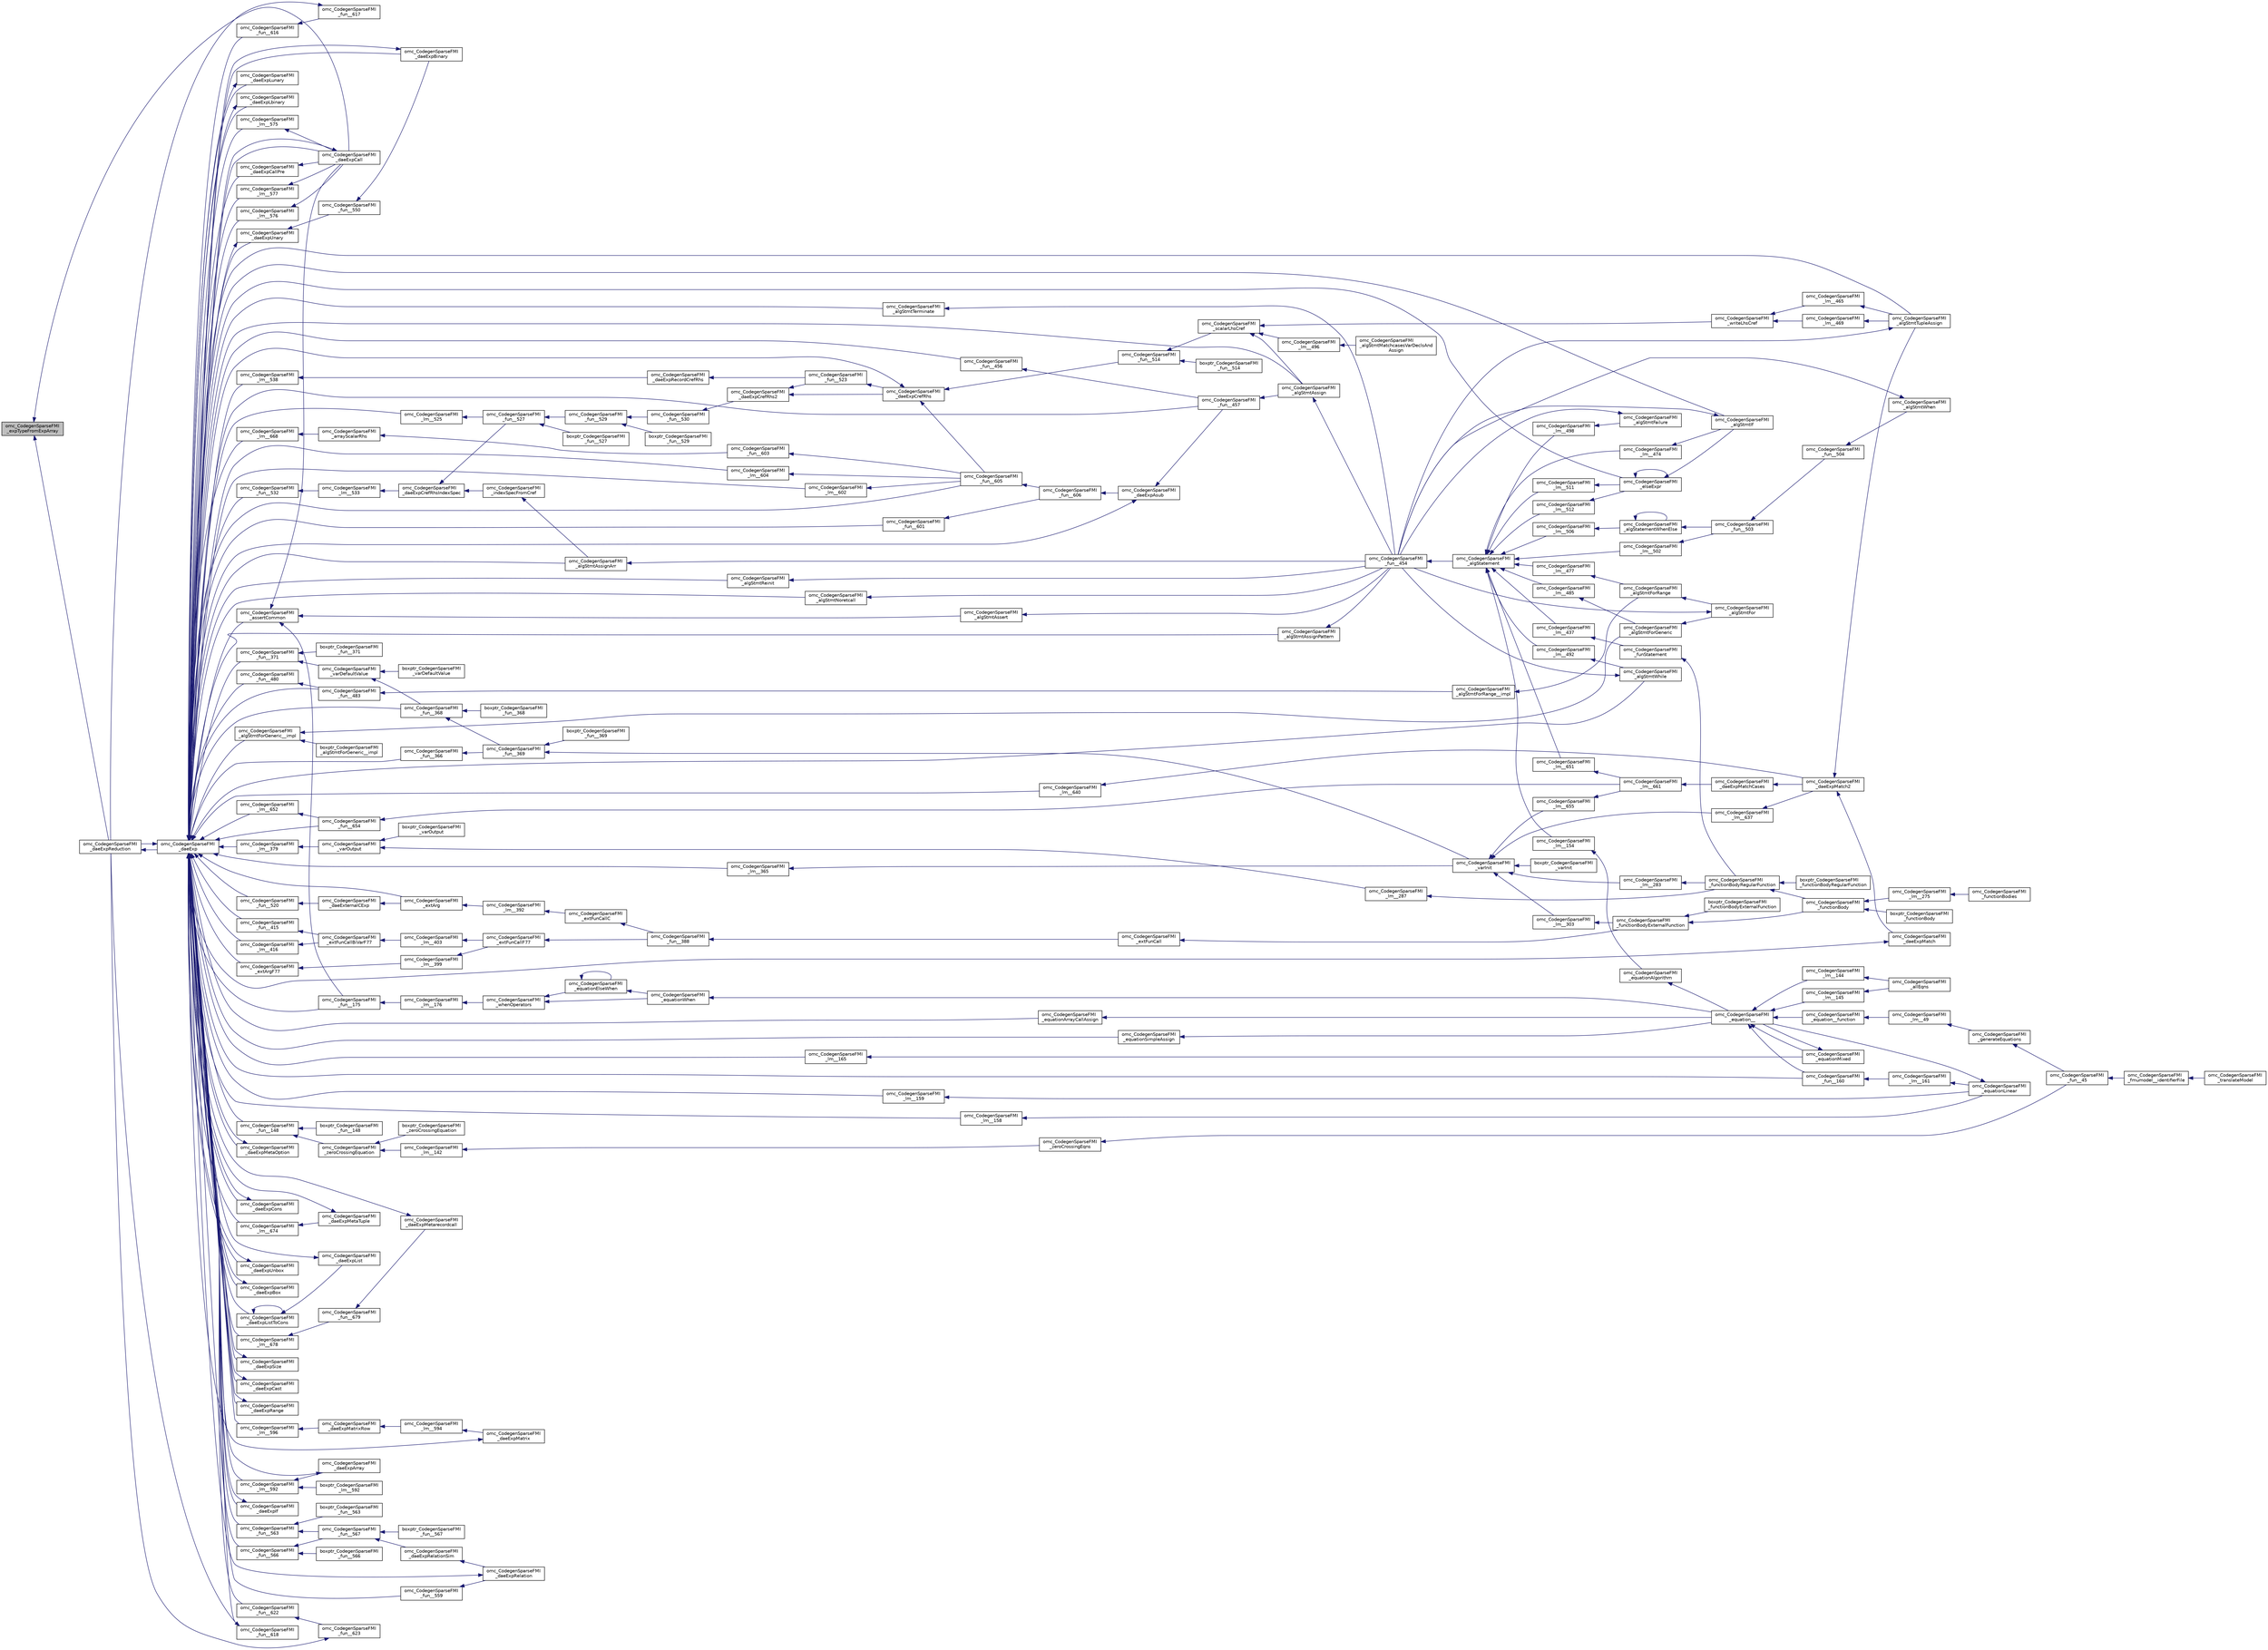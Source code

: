 digraph "omc_CodegenSparseFMI_expTypeFromExpArray"
{
  edge [fontname="Helvetica",fontsize="10",labelfontname="Helvetica",labelfontsize="10"];
  node [fontname="Helvetica",fontsize="10",shape=record];
  rankdir="LR";
  Node79596 [label="omc_CodegenSparseFMI\l_expTypeFromExpArray",height=0.2,width=0.4,color="black", fillcolor="grey75", style="filled", fontcolor="black"];
  Node79596 -> Node79597 [dir="back",color="midnightblue",fontsize="10",style="solid",fontname="Helvetica"];
  Node79597 [label="omc_CodegenSparseFMI\l_daeExpReduction",height=0.2,width=0.4,color="black", fillcolor="white", style="filled",URL="$da/d88/_codegen_sparse_f_m_i_8h.html#a215e1cfa638090eb2c87b8d31be99cf0"];
  Node79597 -> Node79598 [dir="back",color="midnightblue",fontsize="10",style="solid",fontname="Helvetica"];
  Node79598 [label="omc_CodegenSparseFMI\l_daeExp",height=0.2,width=0.4,color="black", fillcolor="white", style="filled",URL="$da/d88/_codegen_sparse_f_m_i_8h.html#ab26972f772620810838d527d8554f2ac"];
  Node79598 -> Node79599 [dir="back",color="midnightblue",fontsize="10",style="solid",fontname="Helvetica"];
  Node79599 [label="omc_CodegenSparseFMI\l_assertCommon",height=0.2,width=0.4,color="black", fillcolor="white", style="filled",URL="$da/d88/_codegen_sparse_f_m_i_8h.html#affff73cc747add47129bcbacc2d38f9a"];
  Node79599 -> Node79600 [dir="back",color="midnightblue",fontsize="10",style="solid",fontname="Helvetica"];
  Node79600 [label="omc_CodegenSparseFMI\l_daeExpCall",height=0.2,width=0.4,color="black", fillcolor="white", style="filled",URL="$da/d88/_codegen_sparse_f_m_i_8h.html#a48a7b37bcd95aafb972b82321fa96aac"];
  Node79600 -> Node79598 [dir="back",color="midnightblue",fontsize="10",style="solid",fontname="Helvetica"];
  Node79599 -> Node79601 [dir="back",color="midnightblue",fontsize="10",style="solid",fontname="Helvetica"];
  Node79601 [label="omc_CodegenSparseFMI\l_algStmtAssert",height=0.2,width=0.4,color="black", fillcolor="white", style="filled",URL="$da/d88/_codegen_sparse_f_m_i_8h.html#a6b429ec5152996a5f9279a3ddf6844b0"];
  Node79601 -> Node79602 [dir="back",color="midnightblue",fontsize="10",style="solid",fontname="Helvetica"];
  Node79602 [label="omc_CodegenSparseFMI\l_fun__454",height=0.2,width=0.4,color="black", fillcolor="white", style="filled",URL="$d1/d2e/_codegen_sparse_f_m_i_8c.html#a38506d8a286cdb1703e9653cec496244"];
  Node79602 -> Node79603 [dir="back",color="midnightblue",fontsize="10",style="solid",fontname="Helvetica"];
  Node79603 [label="omc_CodegenSparseFMI\l_algStatement",height=0.2,width=0.4,color="black", fillcolor="white", style="filled",URL="$da/d88/_codegen_sparse_f_m_i_8h.html#a5d1fbf810cfb458410c3f606dd4518d6"];
  Node79603 -> Node79604 [dir="back",color="midnightblue",fontsize="10",style="solid",fontname="Helvetica"];
  Node79604 [label="omc_CodegenSparseFMI\l_lm__651",height=0.2,width=0.4,color="black", fillcolor="white", style="filled",URL="$d1/d2e/_codegen_sparse_f_m_i_8c.html#a4601ee3bb7611f920e2f9c96c21fce8e"];
  Node79604 -> Node79605 [dir="back",color="midnightblue",fontsize="10",style="solid",fontname="Helvetica"];
  Node79605 [label="omc_CodegenSparseFMI\l_lm__661",height=0.2,width=0.4,color="black", fillcolor="white", style="filled",URL="$d1/d2e/_codegen_sparse_f_m_i_8c.html#af15d08c53a5b48667e16622e16e97ec5"];
  Node79605 -> Node79606 [dir="back",color="midnightblue",fontsize="10",style="solid",fontname="Helvetica"];
  Node79606 [label="omc_CodegenSparseFMI\l_daeExpMatchCases",height=0.2,width=0.4,color="black", fillcolor="white", style="filled",URL="$da/d88/_codegen_sparse_f_m_i_8h.html#a67c72be0aaa49a7a85509e1c5ab98b41"];
  Node79606 -> Node79607 [dir="back",color="midnightblue",fontsize="10",style="solid",fontname="Helvetica"];
  Node79607 [label="omc_CodegenSparseFMI\l_daeExpMatch2",height=0.2,width=0.4,color="black", fillcolor="white", style="filled",URL="$da/d88/_codegen_sparse_f_m_i_8h.html#a3d2d85eda4fc6adaf9f0a30a7a870128"];
  Node79607 -> Node79608 [dir="back",color="midnightblue",fontsize="10",style="solid",fontname="Helvetica"];
  Node79608 [label="omc_CodegenSparseFMI\l_daeExpMatch",height=0.2,width=0.4,color="black", fillcolor="white", style="filled",URL="$da/d88/_codegen_sparse_f_m_i_8h.html#a59ba01dc770311168227b0e3a87b1e1d"];
  Node79608 -> Node79598 [dir="back",color="midnightblue",fontsize="10",style="solid",fontname="Helvetica"];
  Node79607 -> Node79609 [dir="back",color="midnightblue",fontsize="10",style="solid",fontname="Helvetica"];
  Node79609 [label="omc_CodegenSparseFMI\l_algStmtTupleAssign",height=0.2,width=0.4,color="black", fillcolor="white", style="filled",URL="$da/d88/_codegen_sparse_f_m_i_8h.html#a97aeb17841cb7160e7635ac180b44c9c"];
  Node79609 -> Node79602 [dir="back",color="midnightblue",fontsize="10",style="solid",fontname="Helvetica"];
  Node79603 -> Node79610 [dir="back",color="midnightblue",fontsize="10",style="solid",fontname="Helvetica"];
  Node79610 [label="omc_CodegenSparseFMI\l_lm__512",height=0.2,width=0.4,color="black", fillcolor="white", style="filled",URL="$d1/d2e/_codegen_sparse_f_m_i_8c.html#af95888dfe83bb5057d8fd4311bb02812"];
  Node79610 -> Node79611 [dir="back",color="midnightblue",fontsize="10",style="solid",fontname="Helvetica"];
  Node79611 [label="omc_CodegenSparseFMI\l_elseExpr",height=0.2,width=0.4,color="black", fillcolor="white", style="filled",URL="$da/d88/_codegen_sparse_f_m_i_8h.html#ae02994b817886c3b7f562e9552fec536"];
  Node79611 -> Node79611 [dir="back",color="midnightblue",fontsize="10",style="solid",fontname="Helvetica"];
  Node79611 -> Node79612 [dir="back",color="midnightblue",fontsize="10",style="solid",fontname="Helvetica"];
  Node79612 [label="omc_CodegenSparseFMI\l_algStmtIf",height=0.2,width=0.4,color="black", fillcolor="white", style="filled",URL="$da/d88/_codegen_sparse_f_m_i_8h.html#aa72b2ef57d1e5ee8a926acad88bf499d"];
  Node79612 -> Node79602 [dir="back",color="midnightblue",fontsize="10",style="solid",fontname="Helvetica"];
  Node79603 -> Node79613 [dir="back",color="midnightblue",fontsize="10",style="solid",fontname="Helvetica"];
  Node79613 [label="omc_CodegenSparseFMI\l_lm__511",height=0.2,width=0.4,color="black", fillcolor="white", style="filled",URL="$d1/d2e/_codegen_sparse_f_m_i_8c.html#ab0773a7f193a1fc208023bda15bcd13e"];
  Node79613 -> Node79611 [dir="back",color="midnightblue",fontsize="10",style="solid",fontname="Helvetica"];
  Node79603 -> Node79614 [dir="back",color="midnightblue",fontsize="10",style="solid",fontname="Helvetica"];
  Node79614 [label="omc_CodegenSparseFMI\l_lm__506",height=0.2,width=0.4,color="black", fillcolor="white", style="filled",URL="$d1/d2e/_codegen_sparse_f_m_i_8c.html#ab9c484cbc52677b6df8e8fb6df621cc0"];
  Node79614 -> Node79615 [dir="back",color="midnightblue",fontsize="10",style="solid",fontname="Helvetica"];
  Node79615 [label="omc_CodegenSparseFMI\l_algStatementWhenElse",height=0.2,width=0.4,color="black", fillcolor="white", style="filled",URL="$da/d88/_codegen_sparse_f_m_i_8h.html#a55c70c95b005ab4e4a668af539875303"];
  Node79615 -> Node79615 [dir="back",color="midnightblue",fontsize="10",style="solid",fontname="Helvetica"];
  Node79615 -> Node79616 [dir="back",color="midnightblue",fontsize="10",style="solid",fontname="Helvetica"];
  Node79616 [label="omc_CodegenSparseFMI\l_fun__503",height=0.2,width=0.4,color="black", fillcolor="white", style="filled",URL="$d1/d2e/_codegen_sparse_f_m_i_8c.html#a2f60622244298e4d41f2a4f51d7b6875"];
  Node79616 -> Node79617 [dir="back",color="midnightblue",fontsize="10",style="solid",fontname="Helvetica"];
  Node79617 [label="omc_CodegenSparseFMI\l_fun__504",height=0.2,width=0.4,color="black", fillcolor="white", style="filled",URL="$d1/d2e/_codegen_sparse_f_m_i_8c.html#a34c708458b1cf12fb6f5f8b4d739cfd1"];
  Node79617 -> Node79618 [dir="back",color="midnightblue",fontsize="10",style="solid",fontname="Helvetica"];
  Node79618 [label="omc_CodegenSparseFMI\l_algStmtWhen",height=0.2,width=0.4,color="black", fillcolor="white", style="filled",URL="$da/d88/_codegen_sparse_f_m_i_8h.html#a1045cff030f158d7beb1890107038b8d"];
  Node79618 -> Node79602 [dir="back",color="midnightblue",fontsize="10",style="solid",fontname="Helvetica"];
  Node79603 -> Node79619 [dir="back",color="midnightblue",fontsize="10",style="solid",fontname="Helvetica"];
  Node79619 [label="omc_CodegenSparseFMI\l_lm__502",height=0.2,width=0.4,color="black", fillcolor="white", style="filled",URL="$d1/d2e/_codegen_sparse_f_m_i_8c.html#a7b108abc44b96cb6c9ed48e243a90fad"];
  Node79619 -> Node79616 [dir="back",color="midnightblue",fontsize="10",style="solid",fontname="Helvetica"];
  Node79603 -> Node79620 [dir="back",color="midnightblue",fontsize="10",style="solid",fontname="Helvetica"];
  Node79620 [label="omc_CodegenSparseFMI\l_lm__498",height=0.2,width=0.4,color="black", fillcolor="white", style="filled",URL="$d1/d2e/_codegen_sparse_f_m_i_8c.html#a9a587324a76d2a404951bc9b392ed5cb"];
  Node79620 -> Node79621 [dir="back",color="midnightblue",fontsize="10",style="solid",fontname="Helvetica"];
  Node79621 [label="omc_CodegenSparseFMI\l_algStmtFailure",height=0.2,width=0.4,color="black", fillcolor="white", style="filled",URL="$da/d88/_codegen_sparse_f_m_i_8h.html#ad11b2d0a665f24fbe809721a52d58392"];
  Node79621 -> Node79602 [dir="back",color="midnightblue",fontsize="10",style="solid",fontname="Helvetica"];
  Node79603 -> Node79622 [dir="back",color="midnightblue",fontsize="10",style="solid",fontname="Helvetica"];
  Node79622 [label="omc_CodegenSparseFMI\l_lm__492",height=0.2,width=0.4,color="black", fillcolor="white", style="filled",URL="$d1/d2e/_codegen_sparse_f_m_i_8c.html#a72ef5dd5785e8cfbae898a4957299174"];
  Node79622 -> Node79623 [dir="back",color="midnightblue",fontsize="10",style="solid",fontname="Helvetica"];
  Node79623 [label="omc_CodegenSparseFMI\l_algStmtWhile",height=0.2,width=0.4,color="black", fillcolor="white", style="filled",URL="$da/d88/_codegen_sparse_f_m_i_8h.html#a737e817657aa616db460e3a97c2e3107"];
  Node79623 -> Node79602 [dir="back",color="midnightblue",fontsize="10",style="solid",fontname="Helvetica"];
  Node79603 -> Node79624 [dir="back",color="midnightblue",fontsize="10",style="solid",fontname="Helvetica"];
  Node79624 [label="omc_CodegenSparseFMI\l_lm__485",height=0.2,width=0.4,color="black", fillcolor="white", style="filled",URL="$d1/d2e/_codegen_sparse_f_m_i_8c.html#aaee69379b676eacca1ab73ffa0291eea"];
  Node79624 -> Node79625 [dir="back",color="midnightblue",fontsize="10",style="solid",fontname="Helvetica"];
  Node79625 [label="omc_CodegenSparseFMI\l_algStmtForGeneric",height=0.2,width=0.4,color="black", fillcolor="white", style="filled",URL="$da/d88/_codegen_sparse_f_m_i_8h.html#a15ee44d2afe47cb6295a4d916b0ca7a1"];
  Node79625 -> Node79626 [dir="back",color="midnightblue",fontsize="10",style="solid",fontname="Helvetica"];
  Node79626 [label="omc_CodegenSparseFMI\l_algStmtFor",height=0.2,width=0.4,color="black", fillcolor="white", style="filled",URL="$da/d88/_codegen_sparse_f_m_i_8h.html#a4a85a211bdd342c5634f687ac8530821"];
  Node79626 -> Node79602 [dir="back",color="midnightblue",fontsize="10",style="solid",fontname="Helvetica"];
  Node79603 -> Node79627 [dir="back",color="midnightblue",fontsize="10",style="solid",fontname="Helvetica"];
  Node79627 [label="omc_CodegenSparseFMI\l_lm__477",height=0.2,width=0.4,color="black", fillcolor="white", style="filled",URL="$d1/d2e/_codegen_sparse_f_m_i_8c.html#a2f9a22c9a97ca26efa4457a52c8310c9"];
  Node79627 -> Node79628 [dir="back",color="midnightblue",fontsize="10",style="solid",fontname="Helvetica"];
  Node79628 [label="omc_CodegenSparseFMI\l_algStmtForRange",height=0.2,width=0.4,color="black", fillcolor="white", style="filled",URL="$da/d88/_codegen_sparse_f_m_i_8h.html#aec1da676936e15ede37d5d7df69bd5d3"];
  Node79628 -> Node79626 [dir="back",color="midnightblue",fontsize="10",style="solid",fontname="Helvetica"];
  Node79603 -> Node79629 [dir="back",color="midnightblue",fontsize="10",style="solid",fontname="Helvetica"];
  Node79629 [label="omc_CodegenSparseFMI\l_lm__474",height=0.2,width=0.4,color="black", fillcolor="white", style="filled",URL="$d1/d2e/_codegen_sparse_f_m_i_8c.html#a39706f1a079b0966689768a75ddc77b3"];
  Node79629 -> Node79612 [dir="back",color="midnightblue",fontsize="10",style="solid",fontname="Helvetica"];
  Node79603 -> Node79630 [dir="back",color="midnightblue",fontsize="10",style="solid",fontname="Helvetica"];
  Node79630 [label="omc_CodegenSparseFMI\l_lm__437",height=0.2,width=0.4,color="black", fillcolor="white", style="filled",URL="$d1/d2e/_codegen_sparse_f_m_i_8c.html#a1bcb8bb8090787c8cfad3cc233eb2cbb"];
  Node79630 -> Node79631 [dir="back",color="midnightblue",fontsize="10",style="solid",fontname="Helvetica"];
  Node79631 [label="omc_CodegenSparseFMI\l_funStatement",height=0.2,width=0.4,color="black", fillcolor="white", style="filled",URL="$da/d88/_codegen_sparse_f_m_i_8h.html#a6011fbd6700693d91a736f67f7cd333a"];
  Node79631 -> Node79632 [dir="back",color="midnightblue",fontsize="10",style="solid",fontname="Helvetica"];
  Node79632 [label="omc_CodegenSparseFMI\l_functionBodyRegularFunction",height=0.2,width=0.4,color="black", fillcolor="white", style="filled",URL="$da/d88/_codegen_sparse_f_m_i_8h.html#a35f588d60d8560ad7c541738fc9bc5d0"];
  Node79632 -> Node79633 [dir="back",color="midnightblue",fontsize="10",style="solid",fontname="Helvetica"];
  Node79633 [label="boxptr_CodegenSparseFMI\l_functionBodyRegularFunction",height=0.2,width=0.4,color="black", fillcolor="white", style="filled",URL="$da/d88/_codegen_sparse_f_m_i_8h.html#ad0cd59d6ca1bf8ab02b015f235daadf1"];
  Node79632 -> Node79634 [dir="back",color="midnightblue",fontsize="10",style="solid",fontname="Helvetica"];
  Node79634 [label="omc_CodegenSparseFMI\l_functionBody",height=0.2,width=0.4,color="black", fillcolor="white", style="filled",URL="$da/d88/_codegen_sparse_f_m_i_8h.html#a8326dd08d50f77b343a0b1e9fdee90d6"];
  Node79634 -> Node79635 [dir="back",color="midnightblue",fontsize="10",style="solid",fontname="Helvetica"];
  Node79635 [label="boxptr_CodegenSparseFMI\l_functionBody",height=0.2,width=0.4,color="black", fillcolor="white", style="filled",URL="$da/d88/_codegen_sparse_f_m_i_8h.html#a1450c37977ff46f0a318f1740d46b3a2"];
  Node79634 -> Node79636 [dir="back",color="midnightblue",fontsize="10",style="solid",fontname="Helvetica"];
  Node79636 [label="omc_CodegenSparseFMI\l_lm__275",height=0.2,width=0.4,color="black", fillcolor="white", style="filled",URL="$d1/d2e/_codegen_sparse_f_m_i_8c.html#afa6f1fb10983410b266344362bafabb7"];
  Node79636 -> Node79637 [dir="back",color="midnightblue",fontsize="10",style="solid",fontname="Helvetica"];
  Node79637 [label="omc_CodegenSparseFMI\l_functionBodies",height=0.2,width=0.4,color="black", fillcolor="white", style="filled",URL="$da/d88/_codegen_sparse_f_m_i_8h.html#ad5d463f801d993e3be31d7c8963771af"];
  Node79603 -> Node79638 [dir="back",color="midnightblue",fontsize="10",style="solid",fontname="Helvetica"];
  Node79638 [label="omc_CodegenSparseFMI\l_lm__154",height=0.2,width=0.4,color="black", fillcolor="white", style="filled",URL="$d1/d2e/_codegen_sparse_f_m_i_8c.html#a1572fc969206bf7560bccaad1883519a"];
  Node79638 -> Node79639 [dir="back",color="midnightblue",fontsize="10",style="solid",fontname="Helvetica"];
  Node79639 [label="omc_CodegenSparseFMI\l_equationAlgorithm",height=0.2,width=0.4,color="black", fillcolor="white", style="filled",URL="$da/d88/_codegen_sparse_f_m_i_8h.html#adc1144a1e01b13d32f1cd272edef769f"];
  Node79639 -> Node79640 [dir="back",color="midnightblue",fontsize="10",style="solid",fontname="Helvetica"];
  Node79640 [label="omc_CodegenSparseFMI\l_equation__",height=0.2,width=0.4,color="black", fillcolor="white", style="filled",URL="$da/d88/_codegen_sparse_f_m_i_8h.html#a99f4c0cb745d02faf3615bcda104a18a"];
  Node79640 -> Node79641 [dir="back",color="midnightblue",fontsize="10",style="solid",fontname="Helvetica"];
  Node79641 [label="omc_CodegenSparseFMI\l_equationMixed",height=0.2,width=0.4,color="black", fillcolor="white", style="filled",URL="$da/d88/_codegen_sparse_f_m_i_8h.html#ac29f9768bd0d77a3e1e85ee8d33113f2"];
  Node79641 -> Node79640 [dir="back",color="midnightblue",fontsize="10",style="solid",fontname="Helvetica"];
  Node79640 -> Node79642 [dir="back",color="midnightblue",fontsize="10",style="solid",fontname="Helvetica"];
  Node79642 [label="omc_CodegenSparseFMI\l_fun__160",height=0.2,width=0.4,color="black", fillcolor="white", style="filled",URL="$d1/d2e/_codegen_sparse_f_m_i_8c.html#ae706b7e1daac9ecce083bb0f153c4537"];
  Node79642 -> Node79643 [dir="back",color="midnightblue",fontsize="10",style="solid",fontname="Helvetica"];
  Node79643 [label="omc_CodegenSparseFMI\l_lm__161",height=0.2,width=0.4,color="black", fillcolor="white", style="filled",URL="$d1/d2e/_codegen_sparse_f_m_i_8c.html#afef10b15667b5fa348e2e5474100a059"];
  Node79643 -> Node79644 [dir="back",color="midnightblue",fontsize="10",style="solid",fontname="Helvetica"];
  Node79644 [label="omc_CodegenSparseFMI\l_equationLinear",height=0.2,width=0.4,color="black", fillcolor="white", style="filled",URL="$da/d88/_codegen_sparse_f_m_i_8h.html#ae8ae758cee8e51f80c69f273ea2dead4"];
  Node79644 -> Node79640 [dir="back",color="midnightblue",fontsize="10",style="solid",fontname="Helvetica"];
  Node79640 -> Node79645 [dir="back",color="midnightblue",fontsize="10",style="solid",fontname="Helvetica"];
  Node79645 [label="omc_CodegenSparseFMI\l_lm__145",height=0.2,width=0.4,color="black", fillcolor="white", style="filled",URL="$d1/d2e/_codegen_sparse_f_m_i_8c.html#a482b9fe4a2cf1170ba37c04cbeeba56b"];
  Node79645 -> Node79646 [dir="back",color="midnightblue",fontsize="10",style="solid",fontname="Helvetica"];
  Node79646 [label="omc_CodegenSparseFMI\l_allEqns",height=0.2,width=0.4,color="black", fillcolor="white", style="filled",URL="$da/d88/_codegen_sparse_f_m_i_8h.html#a94fa0652e8d98e8869394cc988af391b"];
  Node79640 -> Node79647 [dir="back",color="midnightblue",fontsize="10",style="solid",fontname="Helvetica"];
  Node79647 [label="omc_CodegenSparseFMI\l_lm__144",height=0.2,width=0.4,color="black", fillcolor="white", style="filled",URL="$d1/d2e/_codegen_sparse_f_m_i_8c.html#a53bc84287c3730b73c523380ca378dcf"];
  Node79647 -> Node79646 [dir="back",color="midnightblue",fontsize="10",style="solid",fontname="Helvetica"];
  Node79640 -> Node79648 [dir="back",color="midnightblue",fontsize="10",style="solid",fontname="Helvetica"];
  Node79648 [label="omc_CodegenSparseFMI\l_equation__function",height=0.2,width=0.4,color="black", fillcolor="white", style="filled",URL="$da/d88/_codegen_sparse_f_m_i_8h.html#a3b6d78478d2920ade27380933feef664"];
  Node79648 -> Node79649 [dir="back",color="midnightblue",fontsize="10",style="solid",fontname="Helvetica"];
  Node79649 [label="omc_CodegenSparseFMI\l_lm__49",height=0.2,width=0.4,color="black", fillcolor="white", style="filled",URL="$d1/d2e/_codegen_sparse_f_m_i_8c.html#afd950130e5951ce5d9b078504b8e5445"];
  Node79649 -> Node79650 [dir="back",color="midnightblue",fontsize="10",style="solid",fontname="Helvetica"];
  Node79650 [label="omc_CodegenSparseFMI\l_generateEquations",height=0.2,width=0.4,color="black", fillcolor="white", style="filled",URL="$da/d88/_codegen_sparse_f_m_i_8h.html#a944e50c37aa93fa6e9c540a7d9a7f671"];
  Node79650 -> Node79651 [dir="back",color="midnightblue",fontsize="10",style="solid",fontname="Helvetica"];
  Node79651 [label="omc_CodegenSparseFMI\l_fun__45",height=0.2,width=0.4,color="black", fillcolor="white", style="filled",URL="$d1/d2e/_codegen_sparse_f_m_i_8c.html#a33c397eee4567dbaf5269d88f9ea50f2"];
  Node79651 -> Node79652 [dir="back",color="midnightblue",fontsize="10",style="solid",fontname="Helvetica"];
  Node79652 [label="omc_CodegenSparseFMI\l_fmumodel__identifierFile",height=0.2,width=0.4,color="black", fillcolor="white", style="filled",URL="$da/d88/_codegen_sparse_f_m_i_8h.html#a0d704247081fbb1f268bdd5ae5d7f3f3"];
  Node79652 -> Node79653 [dir="back",color="midnightblue",fontsize="10",style="solid",fontname="Helvetica"];
  Node79653 [label="omc_CodegenSparseFMI\l_translateModel",height=0.2,width=0.4,color="black", fillcolor="white", style="filled",URL="$da/d88/_codegen_sparse_f_m_i_8h.html#a6e115544fcae7968ab9fa00a0ea17b1d"];
  Node79599 -> Node79654 [dir="back",color="midnightblue",fontsize="10",style="solid",fontname="Helvetica"];
  Node79654 [label="omc_CodegenSparseFMI\l_fun__175",height=0.2,width=0.4,color="black", fillcolor="white", style="filled",URL="$d1/d2e/_codegen_sparse_f_m_i_8c.html#ae71d3dbce84027f4da25d630128e9f06"];
  Node79654 -> Node79655 [dir="back",color="midnightblue",fontsize="10",style="solid",fontname="Helvetica"];
  Node79655 [label="omc_CodegenSparseFMI\l_lm__176",height=0.2,width=0.4,color="black", fillcolor="white", style="filled",URL="$d1/d2e/_codegen_sparse_f_m_i_8c.html#a3aab67e796da3718ac21ae4e0b10522b"];
  Node79655 -> Node79656 [dir="back",color="midnightblue",fontsize="10",style="solid",fontname="Helvetica"];
  Node79656 [label="omc_CodegenSparseFMI\l_whenOperators",height=0.2,width=0.4,color="black", fillcolor="white", style="filled",URL="$da/d88/_codegen_sparse_f_m_i_8h.html#aaa56a6cbe937c9e43604fbefcddc43d4"];
  Node79656 -> Node79657 [dir="back",color="midnightblue",fontsize="10",style="solid",fontname="Helvetica"];
  Node79657 [label="omc_CodegenSparseFMI\l_equationElseWhen",height=0.2,width=0.4,color="black", fillcolor="white", style="filled",URL="$da/d88/_codegen_sparse_f_m_i_8h.html#a9252f94be6a8d4db5d542a2a30867d21"];
  Node79657 -> Node79657 [dir="back",color="midnightblue",fontsize="10",style="solid",fontname="Helvetica"];
  Node79657 -> Node79658 [dir="back",color="midnightblue",fontsize="10",style="solid",fontname="Helvetica"];
  Node79658 [label="omc_CodegenSparseFMI\l_equationWhen",height=0.2,width=0.4,color="black", fillcolor="white", style="filled",URL="$da/d88/_codegen_sparse_f_m_i_8h.html#a182b50d619540de019adbeb9053f85d2"];
  Node79658 -> Node79640 [dir="back",color="midnightblue",fontsize="10",style="solid",fontname="Helvetica"];
  Node79656 -> Node79658 [dir="back",color="midnightblue",fontsize="10",style="solid",fontname="Helvetica"];
  Node79598 -> Node79659 [dir="back",color="midnightblue",fontsize="10",style="solid",fontname="Helvetica"];
  Node79659 [label="omc_CodegenSparseFMI\l_algStmtAssignPattern",height=0.2,width=0.4,color="black", fillcolor="white", style="filled",URL="$da/d88/_codegen_sparse_f_m_i_8h.html#aa769cf6a279946c8484ba60efafa1bc7"];
  Node79659 -> Node79602 [dir="back",color="midnightblue",fontsize="10",style="solid",fontname="Helvetica"];
  Node79598 -> Node79660 [dir="back",color="midnightblue",fontsize="10",style="solid",fontname="Helvetica"];
  Node79660 [label="omc_CodegenSparseFMI\l_lm__678",height=0.2,width=0.4,color="black", fillcolor="white", style="filled",URL="$d1/d2e/_codegen_sparse_f_m_i_8c.html#a128c47290974b3ffbcea043e82979943"];
  Node79660 -> Node79661 [dir="back",color="midnightblue",fontsize="10",style="solid",fontname="Helvetica"];
  Node79661 [label="omc_CodegenSparseFMI\l_fun__679",height=0.2,width=0.4,color="black", fillcolor="white", style="filled",URL="$d1/d2e/_codegen_sparse_f_m_i_8c.html#a2365ba198f39b872daa06cc5d23c6252"];
  Node79661 -> Node79662 [dir="back",color="midnightblue",fontsize="10",style="solid",fontname="Helvetica"];
  Node79662 [label="omc_CodegenSparseFMI\l_daeExpMetarecordcall",height=0.2,width=0.4,color="black", fillcolor="white", style="filled",URL="$da/d88/_codegen_sparse_f_m_i_8h.html#af4d3cdaeb7380d8a65146e12030c5c0e"];
  Node79662 -> Node79598 [dir="back",color="midnightblue",fontsize="10",style="solid",fontname="Helvetica"];
  Node79598 -> Node79663 [dir="back",color="midnightblue",fontsize="10",style="solid",fontname="Helvetica"];
  Node79663 [label="omc_CodegenSparseFMI\l_daeExpMetaOption",height=0.2,width=0.4,color="black", fillcolor="white", style="filled",URL="$da/d88/_codegen_sparse_f_m_i_8h.html#ae536b39241762561555271004c37440e"];
  Node79663 -> Node79598 [dir="back",color="midnightblue",fontsize="10",style="solid",fontname="Helvetica"];
  Node79598 -> Node79664 [dir="back",color="midnightblue",fontsize="10",style="solid",fontname="Helvetica"];
  Node79664 [label="omc_CodegenSparseFMI\l_lm__674",height=0.2,width=0.4,color="black", fillcolor="white", style="filled",URL="$d1/d2e/_codegen_sparse_f_m_i_8c.html#ad52f1b672015908228e495a9b9ff40ca"];
  Node79664 -> Node79665 [dir="back",color="midnightblue",fontsize="10",style="solid",fontname="Helvetica"];
  Node79665 [label="omc_CodegenSparseFMI\l_daeExpMetaTuple",height=0.2,width=0.4,color="black", fillcolor="white", style="filled",URL="$da/d88/_codegen_sparse_f_m_i_8h.html#a37dab4d4c7bc7fd838505c060a8b9049"];
  Node79665 -> Node79598 [dir="back",color="midnightblue",fontsize="10",style="solid",fontname="Helvetica"];
  Node79598 -> Node79666 [dir="back",color="midnightblue",fontsize="10",style="solid",fontname="Helvetica"];
  Node79666 [label="omc_CodegenSparseFMI\l_daeExpCons",height=0.2,width=0.4,color="black", fillcolor="white", style="filled",URL="$da/d88/_codegen_sparse_f_m_i_8h.html#ab881b9f7dbddb69fe91bb74c9c5c54c1"];
  Node79666 -> Node79598 [dir="back",color="midnightblue",fontsize="10",style="solid",fontname="Helvetica"];
  Node79598 -> Node79667 [dir="back",color="midnightblue",fontsize="10",style="solid",fontname="Helvetica"];
  Node79667 [label="omc_CodegenSparseFMI\l_daeExpListToCons",height=0.2,width=0.4,color="black", fillcolor="white", style="filled",URL="$da/d88/_codegen_sparse_f_m_i_8h.html#a1d1ae6cb82e69292e58b8c65e002ea55"];
  Node79667 -> Node79667 [dir="back",color="midnightblue",fontsize="10",style="solid",fontname="Helvetica"];
  Node79667 -> Node79668 [dir="back",color="midnightblue",fontsize="10",style="solid",fontname="Helvetica"];
  Node79668 [label="omc_CodegenSparseFMI\l_daeExpList",height=0.2,width=0.4,color="black", fillcolor="white", style="filled",URL="$da/d88/_codegen_sparse_f_m_i_8h.html#a2f666b582c610d5c8b23988ecba9664b"];
  Node79668 -> Node79598 [dir="back",color="midnightblue",fontsize="10",style="solid",fontname="Helvetica"];
  Node79598 -> Node79669 [dir="back",color="midnightblue",fontsize="10",style="solid",fontname="Helvetica"];
  Node79669 [label="omc_CodegenSparseFMI\l_lm__668",height=0.2,width=0.4,color="black", fillcolor="white", style="filled",URL="$d1/d2e/_codegen_sparse_f_m_i_8c.html#a76351725b41da0af498aadf54b92c275"];
  Node79669 -> Node79670 [dir="back",color="midnightblue",fontsize="10",style="solid",fontname="Helvetica"];
  Node79670 [label="omc_CodegenSparseFMI\l_arrayScalarRhs",height=0.2,width=0.4,color="black", fillcolor="white", style="filled",URL="$da/d88/_codegen_sparse_f_m_i_8h.html#ab4de96fd8fb5647ef325ca122a4753f3"];
  Node79670 -> Node79671 [dir="back",color="midnightblue",fontsize="10",style="solid",fontname="Helvetica"];
  Node79671 [label="omc_CodegenSparseFMI\l_fun__603",height=0.2,width=0.4,color="black", fillcolor="white", style="filled",URL="$d1/d2e/_codegen_sparse_f_m_i_8c.html#adbd2857da6df0e479b3bd77c5b7a8f7d"];
  Node79671 -> Node79672 [dir="back",color="midnightblue",fontsize="10",style="solid",fontname="Helvetica"];
  Node79672 [label="omc_CodegenSparseFMI\l_fun__605",height=0.2,width=0.4,color="black", fillcolor="white", style="filled",URL="$d1/d2e/_codegen_sparse_f_m_i_8c.html#a9bd0f333ed74be93d8bd6468cde56736"];
  Node79672 -> Node79673 [dir="back",color="midnightblue",fontsize="10",style="solid",fontname="Helvetica"];
  Node79673 [label="omc_CodegenSparseFMI\l_fun__606",height=0.2,width=0.4,color="black", fillcolor="white", style="filled",URL="$d1/d2e/_codegen_sparse_f_m_i_8c.html#a57e7ee8cc6cf0e5de142a92a92caf6d0"];
  Node79673 -> Node79674 [dir="back",color="midnightblue",fontsize="10",style="solid",fontname="Helvetica"];
  Node79674 [label="omc_CodegenSparseFMI\l_daeExpAsub",height=0.2,width=0.4,color="black", fillcolor="white", style="filled",URL="$da/d88/_codegen_sparse_f_m_i_8h.html#ab042430b0f630bd548c9122206a41a76"];
  Node79674 -> Node79598 [dir="back",color="midnightblue",fontsize="10",style="solid",fontname="Helvetica"];
  Node79674 -> Node79675 [dir="back",color="midnightblue",fontsize="10",style="solid",fontname="Helvetica"];
  Node79675 [label="omc_CodegenSparseFMI\l_fun__457",height=0.2,width=0.4,color="black", fillcolor="white", style="filled",URL="$d1/d2e/_codegen_sparse_f_m_i_8c.html#a9a66843f2c8f85ed8a0e89829eadf41b"];
  Node79675 -> Node79676 [dir="back",color="midnightblue",fontsize="10",style="solid",fontname="Helvetica"];
  Node79676 [label="omc_CodegenSparseFMI\l_algStmtAssign",height=0.2,width=0.4,color="black", fillcolor="white", style="filled",URL="$da/d88/_codegen_sparse_f_m_i_8h.html#a1c3cbb22c2453d6b93e5a19e87126639"];
  Node79676 -> Node79602 [dir="back",color="midnightblue",fontsize="10",style="solid",fontname="Helvetica"];
  Node79598 -> Node79677 [dir="back",color="midnightblue",fontsize="10",style="solid",fontname="Helvetica"];
  Node79677 [label="omc_CodegenSparseFMI\l_daeExpUnbox",height=0.2,width=0.4,color="black", fillcolor="white", style="filled",URL="$da/d88/_codegen_sparse_f_m_i_8h.html#ad8a93ec5bfec6454d268e95a82bf96b8"];
  Node79677 -> Node79598 [dir="back",color="midnightblue",fontsize="10",style="solid",fontname="Helvetica"];
  Node79598 -> Node79678 [dir="back",color="midnightblue",fontsize="10",style="solid",fontname="Helvetica"];
  Node79678 [label="omc_CodegenSparseFMI\l_daeExpBox",height=0.2,width=0.4,color="black", fillcolor="white", style="filled",URL="$da/d88/_codegen_sparse_f_m_i_8h.html#a39dc1615a535b01d20db9b87fc607d3c"];
  Node79678 -> Node79598 [dir="back",color="midnightblue",fontsize="10",style="solid",fontname="Helvetica"];
  Node79598 -> Node79679 [dir="back",color="midnightblue",fontsize="10",style="solid",fontname="Helvetica"];
  Node79679 [label="omc_CodegenSparseFMI\l_fun__654",height=0.2,width=0.4,color="black", fillcolor="white", style="filled",URL="$d1/d2e/_codegen_sparse_f_m_i_8c.html#a779418d021f2bf6e5e05257271d6512f"];
  Node79679 -> Node79605 [dir="back",color="midnightblue",fontsize="10",style="solid",fontname="Helvetica"];
  Node79598 -> Node79680 [dir="back",color="midnightblue",fontsize="10",style="solid",fontname="Helvetica"];
  Node79680 [label="omc_CodegenSparseFMI\l_lm__652",height=0.2,width=0.4,color="black", fillcolor="white", style="filled",URL="$d1/d2e/_codegen_sparse_f_m_i_8c.html#afb77daba20dc13d99f8916228d277ad2"];
  Node79680 -> Node79679 [dir="back",color="midnightblue",fontsize="10",style="solid",fontname="Helvetica"];
  Node79598 -> Node79681 [dir="back",color="midnightblue",fontsize="10",style="solid",fontname="Helvetica"];
  Node79681 [label="omc_CodegenSparseFMI\l_lm__640",height=0.2,width=0.4,color="black", fillcolor="white", style="filled",URL="$d1/d2e/_codegen_sparse_f_m_i_8c.html#ab7ae5141c274871c57b0fb912e7ddaf7"];
  Node79681 -> Node79607 [dir="back",color="midnightblue",fontsize="10",style="solid",fontname="Helvetica"];
  Node79598 -> Node79597 [dir="back",color="midnightblue",fontsize="10",style="solid",fontname="Helvetica"];
  Node79598 -> Node79682 [dir="back",color="midnightblue",fontsize="10",style="solid",fontname="Helvetica"];
  Node79682 [label="omc_CodegenSparseFMI\l_fun__622",height=0.2,width=0.4,color="black", fillcolor="white", style="filled",URL="$d1/d2e/_codegen_sparse_f_m_i_8c.html#ae5c95b0ba06e68ed18a5d60da4cda046"];
  Node79682 -> Node79683 [dir="back",color="midnightblue",fontsize="10",style="solid",fontname="Helvetica"];
  Node79683 [label="omc_CodegenSparseFMI\l_fun__623",height=0.2,width=0.4,color="black", fillcolor="white", style="filled",URL="$d1/d2e/_codegen_sparse_f_m_i_8c.html#ad252a6b0c4628a8f587fbfdf6b702226"];
  Node79683 -> Node79597 [dir="back",color="midnightblue",fontsize="10",style="solid",fontname="Helvetica"];
  Node79598 -> Node79684 [dir="back",color="midnightblue",fontsize="10",style="solid",fontname="Helvetica"];
  Node79684 [label="omc_CodegenSparseFMI\l_fun__618",height=0.2,width=0.4,color="black", fillcolor="white", style="filled",URL="$d1/d2e/_codegen_sparse_f_m_i_8c.html#a6b9efcf5bb1e83e9d6d64821e5b15530"];
  Node79684 -> Node79597 [dir="back",color="midnightblue",fontsize="10",style="solid",fontname="Helvetica"];
  Node79598 -> Node79685 [dir="back",color="midnightblue",fontsize="10",style="solid",fontname="Helvetica"];
  Node79685 [label="omc_CodegenSparseFMI\l_fun__616",height=0.2,width=0.4,color="black", fillcolor="white", style="filled",URL="$d1/d2e/_codegen_sparse_f_m_i_8c.html#a635859e8c511453505953fab612853b3"];
  Node79685 -> Node79686 [dir="back",color="midnightblue",fontsize="10",style="solid",fontname="Helvetica"];
  Node79686 [label="omc_CodegenSparseFMI\l_fun__617",height=0.2,width=0.4,color="black", fillcolor="white", style="filled",URL="$d1/d2e/_codegen_sparse_f_m_i_8c.html#aa08069808fe588458678d9549eb3b245"];
  Node79686 -> Node79597 [dir="back",color="midnightblue",fontsize="10",style="solid",fontname="Helvetica"];
  Node79598 -> Node79687 [dir="back",color="midnightblue",fontsize="10",style="solid",fontname="Helvetica"];
  Node79687 [label="omc_CodegenSparseFMI\l_daeExpSize",height=0.2,width=0.4,color="black", fillcolor="white", style="filled",URL="$da/d88/_codegen_sparse_f_m_i_8h.html#a65806134dc2b86c56ad13bd542641799"];
  Node79687 -> Node79598 [dir="back",color="midnightblue",fontsize="10",style="solid",fontname="Helvetica"];
  Node79598 -> Node79688 [dir="back",color="midnightblue",fontsize="10",style="solid",fontname="Helvetica"];
  Node79688 [label="omc_CodegenSparseFMI\l_daeExpCallPre",height=0.2,width=0.4,color="black", fillcolor="white", style="filled",URL="$da/d88/_codegen_sparse_f_m_i_8h.html#a14fa316eb180ca150badd71a2b426953"];
  Node79688 -> Node79600 [dir="back",color="midnightblue",fontsize="10",style="solid",fontname="Helvetica"];
  Node79598 -> Node79672 [dir="back",color="midnightblue",fontsize="10",style="solid",fontname="Helvetica"];
  Node79598 -> Node79689 [dir="back",color="midnightblue",fontsize="10",style="solid",fontname="Helvetica"];
  Node79689 [label="omc_CodegenSparseFMI\l_lm__604",height=0.2,width=0.4,color="black", fillcolor="white", style="filled",URL="$d1/d2e/_codegen_sparse_f_m_i_8c.html#a1ea19ba89eb6b92706330d280b4a28c4"];
  Node79689 -> Node79672 [dir="back",color="midnightblue",fontsize="10",style="solid",fontname="Helvetica"];
  Node79598 -> Node79690 [dir="back",color="midnightblue",fontsize="10",style="solid",fontname="Helvetica"];
  Node79690 [label="omc_CodegenSparseFMI\l_lm__602",height=0.2,width=0.4,color="black", fillcolor="white", style="filled",URL="$d1/d2e/_codegen_sparse_f_m_i_8c.html#a033ed9fe3cb36fea59e62007c6a4d090"];
  Node79690 -> Node79672 [dir="back",color="midnightblue",fontsize="10",style="solid",fontname="Helvetica"];
  Node79598 -> Node79691 [dir="back",color="midnightblue",fontsize="10",style="solid",fontname="Helvetica"];
  Node79691 [label="omc_CodegenSparseFMI\l_fun__601",height=0.2,width=0.4,color="black", fillcolor="white", style="filled",URL="$d1/d2e/_codegen_sparse_f_m_i_8c.html#a7e7064f5d085e776607bd7e91ba97557"];
  Node79691 -> Node79673 [dir="back",color="midnightblue",fontsize="10",style="solid",fontname="Helvetica"];
  Node79598 -> Node79692 [dir="back",color="midnightblue",fontsize="10",style="solid",fontname="Helvetica"];
  Node79692 [label="omc_CodegenSparseFMI\l_daeExpCast",height=0.2,width=0.4,color="black", fillcolor="white", style="filled",URL="$da/d88/_codegen_sparse_f_m_i_8h.html#a4925df985f63c7b864fc53ff465f925e"];
  Node79692 -> Node79598 [dir="back",color="midnightblue",fontsize="10",style="solid",fontname="Helvetica"];
  Node79598 -> Node79693 [dir="back",color="midnightblue",fontsize="10",style="solid",fontname="Helvetica"];
  Node79693 [label="omc_CodegenSparseFMI\l_daeExpRange",height=0.2,width=0.4,color="black", fillcolor="white", style="filled",URL="$da/d88/_codegen_sparse_f_m_i_8h.html#ab06fb091af14bb2ea0472c05fb26c075"];
  Node79693 -> Node79598 [dir="back",color="midnightblue",fontsize="10",style="solid",fontname="Helvetica"];
  Node79598 -> Node79694 [dir="back",color="midnightblue",fontsize="10",style="solid",fontname="Helvetica"];
  Node79694 [label="omc_CodegenSparseFMI\l_lm__596",height=0.2,width=0.4,color="black", fillcolor="white", style="filled",URL="$d1/d2e/_codegen_sparse_f_m_i_8c.html#a14d5df57654fa55b92d5aff9036ec0ab"];
  Node79694 -> Node79695 [dir="back",color="midnightblue",fontsize="10",style="solid",fontname="Helvetica"];
  Node79695 [label="omc_CodegenSparseFMI\l_daeExpMatrixRow",height=0.2,width=0.4,color="black", fillcolor="white", style="filled",URL="$da/d88/_codegen_sparse_f_m_i_8h.html#aaa8e0e4a311cbf73da7a14c47f4570ac"];
  Node79695 -> Node79696 [dir="back",color="midnightblue",fontsize="10",style="solid",fontname="Helvetica"];
  Node79696 [label="omc_CodegenSparseFMI\l_lm__594",height=0.2,width=0.4,color="black", fillcolor="white", style="filled",URL="$d1/d2e/_codegen_sparse_f_m_i_8c.html#a6851ce9fae595fa7b523b79ce247f9ea"];
  Node79696 -> Node79697 [dir="back",color="midnightblue",fontsize="10",style="solid",fontname="Helvetica"];
  Node79697 [label="omc_CodegenSparseFMI\l_daeExpMatrix",height=0.2,width=0.4,color="black", fillcolor="white", style="filled",URL="$da/d88/_codegen_sparse_f_m_i_8h.html#a6f74e3aeec53ec03a5f219a12576dca4"];
  Node79697 -> Node79598 [dir="back",color="midnightblue",fontsize="10",style="solid",fontname="Helvetica"];
  Node79598 -> Node79698 [dir="back",color="midnightblue",fontsize="10",style="solid",fontname="Helvetica"];
  Node79698 [label="omc_CodegenSparseFMI\l_lm__592",height=0.2,width=0.4,color="black", fillcolor="white", style="filled",URL="$d1/d2e/_codegen_sparse_f_m_i_8c.html#a2e9ed496758b97468e8f6941914f675c"];
  Node79698 -> Node79699 [dir="back",color="midnightblue",fontsize="10",style="solid",fontname="Helvetica"];
  Node79699 [label="omc_CodegenSparseFMI\l_daeExpArray",height=0.2,width=0.4,color="black", fillcolor="white", style="filled",URL="$da/d88/_codegen_sparse_f_m_i_8h.html#a88f664ab98fd5d6d05ad0e1958fa159f"];
  Node79699 -> Node79598 [dir="back",color="midnightblue",fontsize="10",style="solid",fontname="Helvetica"];
  Node79698 -> Node79700 [dir="back",color="midnightblue",fontsize="10",style="solid",fontname="Helvetica"];
  Node79700 [label="boxptr_CodegenSparseFMI\l_lm__592",height=0.2,width=0.4,color="black", fillcolor="white", style="filled",URL="$d1/d2e/_codegen_sparse_f_m_i_8c.html#a14367956a97e5e5449a9ee418310e77f"];
  Node79598 -> Node79600 [dir="back",color="midnightblue",fontsize="10",style="solid",fontname="Helvetica"];
  Node79598 -> Node79701 [dir="back",color="midnightblue",fontsize="10",style="solid",fontname="Helvetica"];
  Node79701 [label="omc_CodegenSparseFMI\l_lm__577",height=0.2,width=0.4,color="black", fillcolor="white", style="filled",URL="$d1/d2e/_codegen_sparse_f_m_i_8c.html#aa4835158f163790c1f9e865fa1b20423"];
  Node79701 -> Node79600 [dir="back",color="midnightblue",fontsize="10",style="solid",fontname="Helvetica"];
  Node79598 -> Node79702 [dir="back",color="midnightblue",fontsize="10",style="solid",fontname="Helvetica"];
  Node79702 [label="omc_CodegenSparseFMI\l_lm__576",height=0.2,width=0.4,color="black", fillcolor="white", style="filled",URL="$d1/d2e/_codegen_sparse_f_m_i_8c.html#a40ec6104238226b95ab6a66b9cfeebaf"];
  Node79702 -> Node79600 [dir="back",color="midnightblue",fontsize="10",style="solid",fontname="Helvetica"];
  Node79598 -> Node79703 [dir="back",color="midnightblue",fontsize="10",style="solid",fontname="Helvetica"];
  Node79703 [label="omc_CodegenSparseFMI\l_lm__575",height=0.2,width=0.4,color="black", fillcolor="white", style="filled",URL="$d1/d2e/_codegen_sparse_f_m_i_8c.html#a88ecf3a6232cff443bc5d54993d50fc8"];
  Node79703 -> Node79600 [dir="back",color="midnightblue",fontsize="10",style="solid",fontname="Helvetica"];
  Node79598 -> Node79704 [dir="back",color="midnightblue",fontsize="10",style="solid",fontname="Helvetica"];
  Node79704 [label="omc_CodegenSparseFMI\l_daeExpIf",height=0.2,width=0.4,color="black", fillcolor="white", style="filled",URL="$da/d88/_codegen_sparse_f_m_i_8h.html#adab7f987725ccb3a03744e1de01d4c79"];
  Node79704 -> Node79598 [dir="back",color="midnightblue",fontsize="10",style="solid",fontname="Helvetica"];
  Node79598 -> Node79705 [dir="back",color="midnightblue",fontsize="10",style="solid",fontname="Helvetica"];
  Node79705 [label="omc_CodegenSparseFMI\l_fun__566",height=0.2,width=0.4,color="black", fillcolor="white", style="filled",URL="$d1/d2e/_codegen_sparse_f_m_i_8c.html#ad34858a04dcb80cd422869b85ac7c18d"];
  Node79705 -> Node79706 [dir="back",color="midnightblue",fontsize="10",style="solid",fontname="Helvetica"];
  Node79706 [label="omc_CodegenSparseFMI\l_fun__567",height=0.2,width=0.4,color="black", fillcolor="white", style="filled",URL="$d1/d2e/_codegen_sparse_f_m_i_8c.html#aef7d2649f8ac06f68ee746f6547d3e38"];
  Node79706 -> Node79707 [dir="back",color="midnightblue",fontsize="10",style="solid",fontname="Helvetica"];
  Node79707 [label="omc_CodegenSparseFMI\l_daeExpRelationSim",height=0.2,width=0.4,color="black", fillcolor="white", style="filled",URL="$da/d88/_codegen_sparse_f_m_i_8h.html#af7a4eaffacd2294a72d4d75d8c1c750d"];
  Node79707 -> Node79708 [dir="back",color="midnightblue",fontsize="10",style="solid",fontname="Helvetica"];
  Node79708 [label="omc_CodegenSparseFMI\l_daeExpRelation",height=0.2,width=0.4,color="black", fillcolor="white", style="filled",URL="$da/d88/_codegen_sparse_f_m_i_8h.html#af5c266092524f9c43b3e5ed60bde1598"];
  Node79708 -> Node79598 [dir="back",color="midnightblue",fontsize="10",style="solid",fontname="Helvetica"];
  Node79706 -> Node79709 [dir="back",color="midnightblue",fontsize="10",style="solid",fontname="Helvetica"];
  Node79709 [label="boxptr_CodegenSparseFMI\l_fun__567",height=0.2,width=0.4,color="black", fillcolor="white", style="filled",URL="$d1/d2e/_codegen_sparse_f_m_i_8c.html#a4dc4b62519efd3816c40fd491aaa13b0"];
  Node79705 -> Node79710 [dir="back",color="midnightblue",fontsize="10",style="solid",fontname="Helvetica"];
  Node79710 [label="boxptr_CodegenSparseFMI\l_fun__566",height=0.2,width=0.4,color="black", fillcolor="white", style="filled",URL="$d1/d2e/_codegen_sparse_f_m_i_8c.html#a3c4a6d6041e14096e6ab87ed411992ba"];
  Node79598 -> Node79711 [dir="back",color="midnightblue",fontsize="10",style="solid",fontname="Helvetica"];
  Node79711 [label="omc_CodegenSparseFMI\l_fun__563",height=0.2,width=0.4,color="black", fillcolor="white", style="filled",URL="$d1/d2e/_codegen_sparse_f_m_i_8c.html#a299b039f830fdd036c59be5072bb62f8"];
  Node79711 -> Node79706 [dir="back",color="midnightblue",fontsize="10",style="solid",fontname="Helvetica"];
  Node79711 -> Node79712 [dir="back",color="midnightblue",fontsize="10",style="solid",fontname="Helvetica"];
  Node79712 [label="boxptr_CodegenSparseFMI\l_fun__563",height=0.2,width=0.4,color="black", fillcolor="white", style="filled",URL="$d1/d2e/_codegen_sparse_f_m_i_8c.html#ab0129ca19779d8146bf4ef226594e5d6"];
  Node79598 -> Node79713 [dir="back",color="midnightblue",fontsize="10",style="solid",fontname="Helvetica"];
  Node79713 [label="omc_CodegenSparseFMI\l_fun__559",height=0.2,width=0.4,color="black", fillcolor="white", style="filled",URL="$d1/d2e/_codegen_sparse_f_m_i_8c.html#a5dbc7fcb9ca1752d28d85113c0e18957"];
  Node79713 -> Node79708 [dir="back",color="midnightblue",fontsize="10",style="solid",fontname="Helvetica"];
  Node79598 -> Node79714 [dir="back",color="midnightblue",fontsize="10",style="solid",fontname="Helvetica"];
  Node79714 [label="omc_CodegenSparseFMI\l_daeExpLunary",height=0.2,width=0.4,color="black", fillcolor="white", style="filled",URL="$da/d88/_codegen_sparse_f_m_i_8h.html#a2aa1a5d377bfb468965ccc50a6f50cb6"];
  Node79714 -> Node79598 [dir="back",color="midnightblue",fontsize="10",style="solid",fontname="Helvetica"];
  Node79598 -> Node79715 [dir="back",color="midnightblue",fontsize="10",style="solid",fontname="Helvetica"];
  Node79715 [label="omc_CodegenSparseFMI\l_daeExpLbinary",height=0.2,width=0.4,color="black", fillcolor="white", style="filled",URL="$da/d88/_codegen_sparse_f_m_i_8h.html#a0f27518bcedaf68af58ebf86d3864875"];
  Node79715 -> Node79598 [dir="back",color="midnightblue",fontsize="10",style="solid",fontname="Helvetica"];
  Node79598 -> Node79716 [dir="back",color="midnightblue",fontsize="10",style="solid",fontname="Helvetica"];
  Node79716 [label="omc_CodegenSparseFMI\l_daeExpUnary",height=0.2,width=0.4,color="black", fillcolor="white", style="filled",URL="$da/d88/_codegen_sparse_f_m_i_8h.html#af745f9e4c3d9336e78492c5e0a87bfb5"];
  Node79716 -> Node79717 [dir="back",color="midnightblue",fontsize="10",style="solid",fontname="Helvetica"];
  Node79717 [label="omc_CodegenSparseFMI\l_fun__550",height=0.2,width=0.4,color="black", fillcolor="white", style="filled",URL="$d1/d2e/_codegen_sparse_f_m_i_8c.html#ac6799101bb1a54a3de54a89d7fbed728"];
  Node79717 -> Node79718 [dir="back",color="midnightblue",fontsize="10",style="solid",fontname="Helvetica"];
  Node79718 [label="omc_CodegenSparseFMI\l_daeExpBinary",height=0.2,width=0.4,color="black", fillcolor="white", style="filled",URL="$da/d88/_codegen_sparse_f_m_i_8h.html#a2cb9117735be254ba999294fd9036b86"];
  Node79718 -> Node79598 [dir="back",color="midnightblue",fontsize="10",style="solid",fontname="Helvetica"];
  Node79716 -> Node79598 [dir="back",color="midnightblue",fontsize="10",style="solid",fontname="Helvetica"];
  Node79598 -> Node79718 [dir="back",color="midnightblue",fontsize="10",style="solid",fontname="Helvetica"];
  Node79598 -> Node79719 [dir="back",color="midnightblue",fontsize="10",style="solid",fontname="Helvetica"];
  Node79719 [label="omc_CodegenSparseFMI\l_lm__538",height=0.2,width=0.4,color="black", fillcolor="white", style="filled",URL="$d1/d2e/_codegen_sparse_f_m_i_8c.html#a5132382ff9f8af0f9c81ef9fb33ce140"];
  Node79719 -> Node79720 [dir="back",color="midnightblue",fontsize="10",style="solid",fontname="Helvetica"];
  Node79720 [label="omc_CodegenSparseFMI\l_daeExpRecordCrefRhs",height=0.2,width=0.4,color="black", fillcolor="white", style="filled",URL="$da/d88/_codegen_sparse_f_m_i_8h.html#a7a5fa2c683abf9b112fce9bb14f4516e"];
  Node79720 -> Node79721 [dir="back",color="midnightblue",fontsize="10",style="solid",fontname="Helvetica"];
  Node79721 [label="omc_CodegenSparseFMI\l_fun__523",height=0.2,width=0.4,color="black", fillcolor="white", style="filled",URL="$d1/d2e/_codegen_sparse_f_m_i_8c.html#ac21903386a6c12cb7ddc073d1d74c9a8"];
  Node79721 -> Node79722 [dir="back",color="midnightblue",fontsize="10",style="solid",fontname="Helvetica"];
  Node79722 [label="omc_CodegenSparseFMI\l_daeExpCrefRhs",height=0.2,width=0.4,color="black", fillcolor="white", style="filled",URL="$da/d88/_codegen_sparse_f_m_i_8h.html#a1c8b7f7c630c2bb7f0ccdfe262bce698"];
  Node79722 -> Node79672 [dir="back",color="midnightblue",fontsize="10",style="solid",fontname="Helvetica"];
  Node79722 -> Node79598 [dir="back",color="midnightblue",fontsize="10",style="solid",fontname="Helvetica"];
  Node79722 -> Node79723 [dir="back",color="midnightblue",fontsize="10",style="solid",fontname="Helvetica"];
  Node79723 [label="omc_CodegenSparseFMI\l_fun__514",height=0.2,width=0.4,color="black", fillcolor="white", style="filled",URL="$d1/d2e/_codegen_sparse_f_m_i_8c.html#af1f83fb431ba8da3a8cb82596aab0b31"];
  Node79723 -> Node79724 [dir="back",color="midnightblue",fontsize="10",style="solid",fontname="Helvetica"];
  Node79724 [label="omc_CodegenSparseFMI\l_scalarLhsCref",height=0.2,width=0.4,color="black", fillcolor="white", style="filled",URL="$da/d88/_codegen_sparse_f_m_i_8h.html#a0b593ab7e65cb46c43c5b3a57185b272"];
  Node79724 -> Node79725 [dir="back",color="midnightblue",fontsize="10",style="solid",fontname="Helvetica"];
  Node79725 [label="omc_CodegenSparseFMI\l_lm__496",height=0.2,width=0.4,color="black", fillcolor="white", style="filled",URL="$d1/d2e/_codegen_sparse_f_m_i_8c.html#a5dfa326f35db040a16a3bb2accf3ab15"];
  Node79725 -> Node79726 [dir="back",color="midnightblue",fontsize="10",style="solid",fontname="Helvetica"];
  Node79726 [label="omc_CodegenSparseFMI\l_algStmtMatchcasesVarDeclsAnd\lAssign",height=0.2,width=0.4,color="black", fillcolor="white", style="filled",URL="$da/d88/_codegen_sparse_f_m_i_8h.html#a8eb59e3ce2ace0f512601a2876bf6415"];
  Node79724 -> Node79727 [dir="back",color="midnightblue",fontsize="10",style="solid",fontname="Helvetica"];
  Node79727 [label="omc_CodegenSparseFMI\l_writeLhsCref",height=0.2,width=0.4,color="black", fillcolor="white", style="filled",URL="$da/d88/_codegen_sparse_f_m_i_8h.html#a9b0bcacfd68630799e6ce1a15d94754a"];
  Node79727 -> Node79728 [dir="back",color="midnightblue",fontsize="10",style="solid",fontname="Helvetica"];
  Node79728 [label="omc_CodegenSparseFMI\l_lm__469",height=0.2,width=0.4,color="black", fillcolor="white", style="filled",URL="$d1/d2e/_codegen_sparse_f_m_i_8c.html#a0c14dc1f5547c7248502eb02fb4fbdfb"];
  Node79728 -> Node79609 [dir="back",color="midnightblue",fontsize="10",style="solid",fontname="Helvetica"];
  Node79727 -> Node79729 [dir="back",color="midnightblue",fontsize="10",style="solid",fontname="Helvetica"];
  Node79729 [label="omc_CodegenSparseFMI\l_lm__465",height=0.2,width=0.4,color="black", fillcolor="white", style="filled",URL="$d1/d2e/_codegen_sparse_f_m_i_8c.html#a4351566289edb47715d64ce1b371d228"];
  Node79729 -> Node79609 [dir="back",color="midnightblue",fontsize="10",style="solid",fontname="Helvetica"];
  Node79724 -> Node79676 [dir="back",color="midnightblue",fontsize="10",style="solid",fontname="Helvetica"];
  Node79723 -> Node79730 [dir="back",color="midnightblue",fontsize="10",style="solid",fontname="Helvetica"];
  Node79730 [label="boxptr_CodegenSparseFMI\l_fun__514",height=0.2,width=0.4,color="black", fillcolor="white", style="filled",URL="$d1/d2e/_codegen_sparse_f_m_i_8c.html#afe70696be860ca8f60d0ee368d09b579"];
  Node79598 -> Node79731 [dir="back",color="midnightblue",fontsize="10",style="solid",fontname="Helvetica"];
  Node79731 [label="omc_CodegenSparseFMI\l_fun__532",height=0.2,width=0.4,color="black", fillcolor="white", style="filled",URL="$d1/d2e/_codegen_sparse_f_m_i_8c.html#ac70de48a2ee7934181ba2c5331283472"];
  Node79731 -> Node79732 [dir="back",color="midnightblue",fontsize="10",style="solid",fontname="Helvetica"];
  Node79732 [label="omc_CodegenSparseFMI\l_lm__533",height=0.2,width=0.4,color="black", fillcolor="white", style="filled",URL="$d1/d2e/_codegen_sparse_f_m_i_8c.html#a75ebc61d138bcbb2b1fc08805df10b40"];
  Node79732 -> Node79733 [dir="back",color="midnightblue",fontsize="10",style="solid",fontname="Helvetica"];
  Node79733 [label="omc_CodegenSparseFMI\l_daeExpCrefRhsIndexSpec",height=0.2,width=0.4,color="black", fillcolor="white", style="filled",URL="$da/d88/_codegen_sparse_f_m_i_8h.html#a59bd853630272057ead85a3b58914019"];
  Node79733 -> Node79734 [dir="back",color="midnightblue",fontsize="10",style="solid",fontname="Helvetica"];
  Node79734 [label="omc_CodegenSparseFMI\l_fun__527",height=0.2,width=0.4,color="black", fillcolor="white", style="filled",URL="$d1/d2e/_codegen_sparse_f_m_i_8c.html#a062276f7c90fb95feb046a083d2af7d3"];
  Node79734 -> Node79735 [dir="back",color="midnightblue",fontsize="10",style="solid",fontname="Helvetica"];
  Node79735 [label="omc_CodegenSparseFMI\l_fun__529",height=0.2,width=0.4,color="black", fillcolor="white", style="filled",URL="$d1/d2e/_codegen_sparse_f_m_i_8c.html#ada6544d8afd6465616d7ca1d6cf35919"];
  Node79735 -> Node79736 [dir="back",color="midnightblue",fontsize="10",style="solid",fontname="Helvetica"];
  Node79736 [label="omc_CodegenSparseFMI\l_fun__530",height=0.2,width=0.4,color="black", fillcolor="white", style="filled",URL="$d1/d2e/_codegen_sparse_f_m_i_8c.html#adafc20d2b20410209532669c9b45ae16"];
  Node79736 -> Node79737 [dir="back",color="midnightblue",fontsize="10",style="solid",fontname="Helvetica"];
  Node79737 [label="omc_CodegenSparseFMI\l_daeExpCrefRhs2",height=0.2,width=0.4,color="black", fillcolor="white", style="filled",URL="$da/d88/_codegen_sparse_f_m_i_8h.html#a3fceaffa231b419c45cb8edadd4ba04a"];
  Node79737 -> Node79722 [dir="back",color="midnightblue",fontsize="10",style="solid",fontname="Helvetica"];
  Node79737 -> Node79721 [dir="back",color="midnightblue",fontsize="10",style="solid",fontname="Helvetica"];
  Node79735 -> Node79738 [dir="back",color="midnightblue",fontsize="10",style="solid",fontname="Helvetica"];
  Node79738 [label="boxptr_CodegenSparseFMI\l_fun__529",height=0.2,width=0.4,color="black", fillcolor="white", style="filled",URL="$d1/d2e/_codegen_sparse_f_m_i_8c.html#aa202c426a058a5dceb4daba94c4a7aba"];
  Node79734 -> Node79739 [dir="back",color="midnightblue",fontsize="10",style="solid",fontname="Helvetica"];
  Node79739 [label="boxptr_CodegenSparseFMI\l_fun__527",height=0.2,width=0.4,color="black", fillcolor="white", style="filled",URL="$d1/d2e/_codegen_sparse_f_m_i_8c.html#a17ba5b4b137fa8a3cf36492824819096"];
  Node79733 -> Node79740 [dir="back",color="midnightblue",fontsize="10",style="solid",fontname="Helvetica"];
  Node79740 [label="omc_CodegenSparseFMI\l_indexSpecFromCref",height=0.2,width=0.4,color="black", fillcolor="white", style="filled",URL="$da/d88/_codegen_sparse_f_m_i_8h.html#a544d955fc541755f4f154f37d85480cd"];
  Node79740 -> Node79741 [dir="back",color="midnightblue",fontsize="10",style="solid",fontname="Helvetica"];
  Node79741 [label="omc_CodegenSparseFMI\l_algStmtAssignArr",height=0.2,width=0.4,color="black", fillcolor="white", style="filled",URL="$da/d88/_codegen_sparse_f_m_i_8h.html#a2d544cb653fd847cd7b77235d739e678"];
  Node79741 -> Node79602 [dir="back",color="midnightblue",fontsize="10",style="solid",fontname="Helvetica"];
  Node79598 -> Node79742 [dir="back",color="midnightblue",fontsize="10",style="solid",fontname="Helvetica"];
  Node79742 [label="omc_CodegenSparseFMI\l_lm__525",height=0.2,width=0.4,color="black", fillcolor="white", style="filled",URL="$d1/d2e/_codegen_sparse_f_m_i_8c.html#a32e83b0edf3e3eae1cc8b6cd14e327b2"];
  Node79742 -> Node79734 [dir="back",color="midnightblue",fontsize="10",style="solid",fontname="Helvetica"];
  Node79598 -> Node79743 [dir="back",color="midnightblue",fontsize="10",style="solid",fontname="Helvetica"];
  Node79743 [label="omc_CodegenSparseFMI\l_fun__520",height=0.2,width=0.4,color="black", fillcolor="white", style="filled",URL="$d1/d2e/_codegen_sparse_f_m_i_8c.html#a6dcffddb23102c2b6853aa71bb7a79e4"];
  Node79743 -> Node79744 [dir="back",color="midnightblue",fontsize="10",style="solid",fontname="Helvetica"];
  Node79744 [label="omc_CodegenSparseFMI\l_daeExternalCExp",height=0.2,width=0.4,color="black", fillcolor="white", style="filled",URL="$da/d88/_codegen_sparse_f_m_i_8h.html#a2b45cc18473bb8a016e0970151e36947"];
  Node79744 -> Node79745 [dir="back",color="midnightblue",fontsize="10",style="solid",fontname="Helvetica"];
  Node79745 [label="omc_CodegenSparseFMI\l_extArg",height=0.2,width=0.4,color="black", fillcolor="white", style="filled",URL="$da/d88/_codegen_sparse_f_m_i_8h.html#a1a49596181af0c4e93a7a852cd5957e4"];
  Node79745 -> Node79746 [dir="back",color="midnightblue",fontsize="10",style="solid",fontname="Helvetica"];
  Node79746 [label="omc_CodegenSparseFMI\l_lm__392",height=0.2,width=0.4,color="black", fillcolor="white", style="filled",URL="$d1/d2e/_codegen_sparse_f_m_i_8c.html#a1ba3b7598e74a1e7a7ccbeab1e96cb4b"];
  Node79746 -> Node79747 [dir="back",color="midnightblue",fontsize="10",style="solid",fontname="Helvetica"];
  Node79747 [label="omc_CodegenSparseFMI\l_extFunCallC",height=0.2,width=0.4,color="black", fillcolor="white", style="filled",URL="$da/d88/_codegen_sparse_f_m_i_8h.html#ab47fc75f2ec747fb7083f904d782307f"];
  Node79747 -> Node79748 [dir="back",color="midnightblue",fontsize="10",style="solid",fontname="Helvetica"];
  Node79748 [label="omc_CodegenSparseFMI\l_fun__388",height=0.2,width=0.4,color="black", fillcolor="white", style="filled",URL="$d1/d2e/_codegen_sparse_f_m_i_8c.html#aa9a446d8e0b4f8854debf8546db1fe9d"];
  Node79748 -> Node79749 [dir="back",color="midnightblue",fontsize="10",style="solid",fontname="Helvetica"];
  Node79749 [label="omc_CodegenSparseFMI\l_extFunCall",height=0.2,width=0.4,color="black", fillcolor="white", style="filled",URL="$da/d88/_codegen_sparse_f_m_i_8h.html#a87b21095cda093c30204d32315ceb245"];
  Node79749 -> Node79750 [dir="back",color="midnightblue",fontsize="10",style="solid",fontname="Helvetica"];
  Node79750 [label="omc_CodegenSparseFMI\l_functionBodyExternalFunction",height=0.2,width=0.4,color="black", fillcolor="white", style="filled",URL="$da/d88/_codegen_sparse_f_m_i_8h.html#a5e09b2cb18858511d73890a0bf42cb90"];
  Node79750 -> Node79751 [dir="back",color="midnightblue",fontsize="10",style="solid",fontname="Helvetica"];
  Node79751 [label="boxptr_CodegenSparseFMI\l_functionBodyExternalFunction",height=0.2,width=0.4,color="black", fillcolor="white", style="filled",URL="$da/d88/_codegen_sparse_f_m_i_8h.html#ab8402f23f28f71b20296d942781c5102"];
  Node79750 -> Node79634 [dir="back",color="midnightblue",fontsize="10",style="solid",fontname="Helvetica"];
  Node79598 -> Node79611 [dir="back",color="midnightblue",fontsize="10",style="solid",fontname="Helvetica"];
  Node79598 -> Node79752 [dir="back",color="midnightblue",fontsize="10",style="solid",fontname="Helvetica"];
  Node79752 [label="omc_CodegenSparseFMI\l_algStmtReinit",height=0.2,width=0.4,color="black", fillcolor="white", style="filled",URL="$da/d88/_codegen_sparse_f_m_i_8h.html#a5f3c0c40695c349d0c86b213acd9dfa8"];
  Node79752 -> Node79602 [dir="back",color="midnightblue",fontsize="10",style="solid",fontname="Helvetica"];
  Node79598 -> Node79753 [dir="back",color="midnightblue",fontsize="10",style="solid",fontname="Helvetica"];
  Node79753 [label="omc_CodegenSparseFMI\l_algStmtNoretcall",height=0.2,width=0.4,color="black", fillcolor="white", style="filled",URL="$da/d88/_codegen_sparse_f_m_i_8h.html#aaf75e36fdabaaac2f474b4212d6124ba"];
  Node79753 -> Node79602 [dir="back",color="midnightblue",fontsize="10",style="solid",fontname="Helvetica"];
  Node79598 -> Node79754 [dir="back",color="midnightblue",fontsize="10",style="solid",fontname="Helvetica"];
  Node79754 [label="omc_CodegenSparseFMI\l_algStmtTerminate",height=0.2,width=0.4,color="black", fillcolor="white", style="filled",URL="$da/d88/_codegen_sparse_f_m_i_8h.html#aec318c718bf823d2c89c7aab17c89c2b"];
  Node79754 -> Node79602 [dir="back",color="midnightblue",fontsize="10",style="solid",fontname="Helvetica"];
  Node79598 -> Node79623 [dir="back",color="midnightblue",fontsize="10",style="solid",fontname="Helvetica"];
  Node79598 -> Node79755 [dir="back",color="midnightblue",fontsize="10",style="solid",fontname="Helvetica"];
  Node79755 [label="omc_CodegenSparseFMI\l_algStmtForGeneric__impl",height=0.2,width=0.4,color="black", fillcolor="white", style="filled",URL="$da/d88/_codegen_sparse_f_m_i_8h.html#a0514f083076424d123ad1ce49c75c6e0"];
  Node79755 -> Node79756 [dir="back",color="midnightblue",fontsize="10",style="solid",fontname="Helvetica"];
  Node79756 [label="boxptr_CodegenSparseFMI\l_algStmtForGeneric__impl",height=0.2,width=0.4,color="black", fillcolor="white", style="filled",URL="$da/d88/_codegen_sparse_f_m_i_8h.html#a29f05b5a421e3d7b22d40cee2d533af0"];
  Node79755 -> Node79625 [dir="back",color="midnightblue",fontsize="10",style="solid",fontname="Helvetica"];
  Node79598 -> Node79757 [dir="back",color="midnightblue",fontsize="10",style="solid",fontname="Helvetica"];
  Node79757 [label="omc_CodegenSparseFMI\l_fun__483",height=0.2,width=0.4,color="black", fillcolor="white", style="filled",URL="$d1/d2e/_codegen_sparse_f_m_i_8c.html#a604cfeb08da37f12923039f6b6abe264"];
  Node79757 -> Node79758 [dir="back",color="midnightblue",fontsize="10",style="solid",fontname="Helvetica"];
  Node79758 [label="omc_CodegenSparseFMI\l_algStmtForRange__impl",height=0.2,width=0.4,color="black", fillcolor="white", style="filled",URL="$da/d88/_codegen_sparse_f_m_i_8h.html#a6b099b55a770b6567760c51ec005610e"];
  Node79758 -> Node79628 [dir="back",color="midnightblue",fontsize="10",style="solid",fontname="Helvetica"];
  Node79598 -> Node79759 [dir="back",color="midnightblue",fontsize="10",style="solid",fontname="Helvetica"];
  Node79759 [label="omc_CodegenSparseFMI\l_fun__480",height=0.2,width=0.4,color="black", fillcolor="white", style="filled",URL="$d1/d2e/_codegen_sparse_f_m_i_8c.html#a844a988dc5c1f55a5dc5a9da605bbe02"];
  Node79759 -> Node79757 [dir="back",color="midnightblue",fontsize="10",style="solid",fontname="Helvetica"];
  Node79598 -> Node79612 [dir="back",color="midnightblue",fontsize="10",style="solid",fontname="Helvetica"];
  Node79598 -> Node79609 [dir="back",color="midnightblue",fontsize="10",style="solid",fontname="Helvetica"];
  Node79598 -> Node79741 [dir="back",color="midnightblue",fontsize="10",style="solid",fontname="Helvetica"];
  Node79598 -> Node79676 [dir="back",color="midnightblue",fontsize="10",style="solid",fontname="Helvetica"];
  Node79598 -> Node79675 [dir="back",color="midnightblue",fontsize="10",style="solid",fontname="Helvetica"];
  Node79598 -> Node79760 [dir="back",color="midnightblue",fontsize="10",style="solid",fontname="Helvetica"];
  Node79760 [label="omc_CodegenSparseFMI\l_fun__456",height=0.2,width=0.4,color="black", fillcolor="white", style="filled",URL="$d1/d2e/_codegen_sparse_f_m_i_8c.html#a3db1ee190441bec50f44aa887bdceb3c"];
  Node79760 -> Node79675 [dir="back",color="midnightblue",fontsize="10",style="solid",fontname="Helvetica"];
  Node79598 -> Node79761 [dir="back",color="midnightblue",fontsize="10",style="solid",fontname="Helvetica"];
  Node79761 [label="omc_CodegenSparseFMI\l_extArgF77",height=0.2,width=0.4,color="black", fillcolor="white", style="filled",URL="$da/d88/_codegen_sparse_f_m_i_8h.html#a4ede9dc5a24141bcc3f7fa0d816badf1"];
  Node79761 -> Node79762 [dir="back",color="midnightblue",fontsize="10",style="solid",fontname="Helvetica"];
  Node79762 [label="omc_CodegenSparseFMI\l_lm__399",height=0.2,width=0.4,color="black", fillcolor="white", style="filled",URL="$d1/d2e/_codegen_sparse_f_m_i_8c.html#a077f00f4b83d923850bb355dc87e8da2"];
  Node79762 -> Node79763 [dir="back",color="midnightblue",fontsize="10",style="solid",fontname="Helvetica"];
  Node79763 [label="omc_CodegenSparseFMI\l_extFunCallF77",height=0.2,width=0.4,color="black", fillcolor="white", style="filled",URL="$da/d88/_codegen_sparse_f_m_i_8h.html#a5a5570bc06dc0ebd701d0151ec37cf31"];
  Node79763 -> Node79748 [dir="back",color="midnightblue",fontsize="10",style="solid",fontname="Helvetica"];
  Node79598 -> Node79745 [dir="back",color="midnightblue",fontsize="10",style="solid",fontname="Helvetica"];
  Node79598 -> Node79764 [dir="back",color="midnightblue",fontsize="10",style="solid",fontname="Helvetica"];
  Node79764 [label="omc_CodegenSparseFMI\l_lm__416",height=0.2,width=0.4,color="black", fillcolor="white", style="filled",URL="$d1/d2e/_codegen_sparse_f_m_i_8c.html#a2ef59e119b9e60b318c79f89f5b76d15"];
  Node79764 -> Node79765 [dir="back",color="midnightblue",fontsize="10",style="solid",fontname="Helvetica"];
  Node79765 [label="omc_CodegenSparseFMI\l_extFunCallBiVarF77",height=0.2,width=0.4,color="black", fillcolor="white", style="filled",URL="$da/d88/_codegen_sparse_f_m_i_8h.html#a566801269ec9f1f4b42209058ca575b6"];
  Node79765 -> Node79766 [dir="back",color="midnightblue",fontsize="10",style="solid",fontname="Helvetica"];
  Node79766 [label="omc_CodegenSparseFMI\l_lm__403",height=0.2,width=0.4,color="black", fillcolor="white", style="filled",URL="$d1/d2e/_codegen_sparse_f_m_i_8c.html#a0184a314532b4c9f0e51a0ff3bfe4f6c"];
  Node79766 -> Node79763 [dir="back",color="midnightblue",fontsize="10",style="solid",fontname="Helvetica"];
  Node79598 -> Node79767 [dir="back",color="midnightblue",fontsize="10",style="solid",fontname="Helvetica"];
  Node79767 [label="omc_CodegenSparseFMI\l_fun__415",height=0.2,width=0.4,color="black", fillcolor="white", style="filled",URL="$d1/d2e/_codegen_sparse_f_m_i_8c.html#a6d8000fce8365d6cbe728d6a800ca1d6"];
  Node79767 -> Node79765 [dir="back",color="midnightblue",fontsize="10",style="solid",fontname="Helvetica"];
  Node79598 -> Node79768 [dir="back",color="midnightblue",fontsize="10",style="solid",fontname="Helvetica"];
  Node79768 [label="omc_CodegenSparseFMI\l_lm__379",height=0.2,width=0.4,color="black", fillcolor="white", style="filled",URL="$d1/d2e/_codegen_sparse_f_m_i_8c.html#a0f94c2ec2a4e66de9f9efd9e7be3e1b4"];
  Node79768 -> Node79769 [dir="back",color="midnightblue",fontsize="10",style="solid",fontname="Helvetica"];
  Node79769 [label="omc_CodegenSparseFMI\l_varOutput",height=0.2,width=0.4,color="black", fillcolor="white", style="filled",URL="$da/d88/_codegen_sparse_f_m_i_8h.html#a6abc11e2e454bee52c848b7d3f6e8cd6"];
  Node79769 -> Node79770 [dir="back",color="midnightblue",fontsize="10",style="solid",fontname="Helvetica"];
  Node79770 [label="boxptr_CodegenSparseFMI\l_varOutput",height=0.2,width=0.4,color="black", fillcolor="white", style="filled",URL="$da/d88/_codegen_sparse_f_m_i_8h.html#adb616be14e81858a08c479d6fcf43516"];
  Node79769 -> Node79771 [dir="back",color="midnightblue",fontsize="10",style="solid",fontname="Helvetica"];
  Node79771 [label="omc_CodegenSparseFMI\l_lm__287",height=0.2,width=0.4,color="black", fillcolor="white", style="filled",URL="$d1/d2e/_codegen_sparse_f_m_i_8c.html#a2a07816215a3e7202ceb4c575ecc27e5"];
  Node79771 -> Node79632 [dir="back",color="midnightblue",fontsize="10",style="solid",fontname="Helvetica"];
  Node79598 -> Node79772 [dir="back",color="midnightblue",fontsize="10",style="solid",fontname="Helvetica"];
  Node79772 [label="omc_CodegenSparseFMI\l_fun__371",height=0.2,width=0.4,color="black", fillcolor="white", style="filled",URL="$d1/d2e/_codegen_sparse_f_m_i_8c.html#abc6858e4e9a0cab01b4ddd02e90cb4f7"];
  Node79772 -> Node79773 [dir="back",color="midnightblue",fontsize="10",style="solid",fontname="Helvetica"];
  Node79773 [label="omc_CodegenSparseFMI\l_varDefaultValue",height=0.2,width=0.4,color="black", fillcolor="white", style="filled",URL="$da/d88/_codegen_sparse_f_m_i_8h.html#a0e4b16daa2796703c2cd78e8d26d040b"];
  Node79773 -> Node79774 [dir="back",color="midnightblue",fontsize="10",style="solid",fontname="Helvetica"];
  Node79774 [label="boxptr_CodegenSparseFMI\l_varDefaultValue",height=0.2,width=0.4,color="black", fillcolor="white", style="filled",URL="$da/d88/_codegen_sparse_f_m_i_8h.html#a21ec3a3d430e31b8671ad5a32f3c078e"];
  Node79773 -> Node79775 [dir="back",color="midnightblue",fontsize="10",style="solid",fontname="Helvetica"];
  Node79775 [label="omc_CodegenSparseFMI\l_fun__368",height=0.2,width=0.4,color="black", fillcolor="white", style="filled",URL="$d1/d2e/_codegen_sparse_f_m_i_8c.html#aa8a10aafe3ab92df34901dae4df1becd"];
  Node79775 -> Node79776 [dir="back",color="midnightblue",fontsize="10",style="solid",fontname="Helvetica"];
  Node79776 [label="omc_CodegenSparseFMI\l_fun__369",height=0.2,width=0.4,color="black", fillcolor="white", style="filled",URL="$d1/d2e/_codegen_sparse_f_m_i_8c.html#ab82bd04539b5cd86a570c4dd0c46359b"];
  Node79776 -> Node79777 [dir="back",color="midnightblue",fontsize="10",style="solid",fontname="Helvetica"];
  Node79777 [label="omc_CodegenSparseFMI\l_varInit",height=0.2,width=0.4,color="black", fillcolor="white", style="filled",URL="$da/d88/_codegen_sparse_f_m_i_8h.html#a10c085ba790695bef16d6fa0ad0a7d15"];
  Node79777 -> Node79778 [dir="back",color="midnightblue",fontsize="10",style="solid",fontname="Helvetica"];
  Node79778 [label="omc_CodegenSparseFMI\l_lm__655",height=0.2,width=0.4,color="black", fillcolor="white", style="filled",URL="$d1/d2e/_codegen_sparse_f_m_i_8c.html#a6b89bc9fd7a1001e767755674bcbe150"];
  Node79778 -> Node79605 [dir="back",color="midnightblue",fontsize="10",style="solid",fontname="Helvetica"];
  Node79777 -> Node79779 [dir="back",color="midnightblue",fontsize="10",style="solid",fontname="Helvetica"];
  Node79779 [label="omc_CodegenSparseFMI\l_lm__637",height=0.2,width=0.4,color="black", fillcolor="white", style="filled",URL="$d1/d2e/_codegen_sparse_f_m_i_8c.html#abfcdcba1dc6529c209ba15beed6828ad"];
  Node79779 -> Node79607 [dir="back",color="midnightblue",fontsize="10",style="solid",fontname="Helvetica"];
  Node79777 -> Node79780 [dir="back",color="midnightblue",fontsize="10",style="solid",fontname="Helvetica"];
  Node79780 [label="boxptr_CodegenSparseFMI\l_varInit",height=0.2,width=0.4,color="black", fillcolor="white", style="filled",URL="$da/d88/_codegen_sparse_f_m_i_8h.html#a4f05daa65a39d7e4db7ce45abeffee56"];
  Node79777 -> Node79781 [dir="back",color="midnightblue",fontsize="10",style="solid",fontname="Helvetica"];
  Node79781 [label="omc_CodegenSparseFMI\l_lm__303",height=0.2,width=0.4,color="black", fillcolor="white", style="filled",URL="$d1/d2e/_codegen_sparse_f_m_i_8c.html#aff80f5346d68f09bdfa9de162debaf90"];
  Node79781 -> Node79750 [dir="back",color="midnightblue",fontsize="10",style="solid",fontname="Helvetica"];
  Node79777 -> Node79782 [dir="back",color="midnightblue",fontsize="10",style="solid",fontname="Helvetica"];
  Node79782 [label="omc_CodegenSparseFMI\l_lm__283",height=0.2,width=0.4,color="black", fillcolor="white", style="filled",URL="$d1/d2e/_codegen_sparse_f_m_i_8c.html#a70f66a5d31c0bc8a0b9fb94dec9afdff"];
  Node79782 -> Node79632 [dir="back",color="midnightblue",fontsize="10",style="solid",fontname="Helvetica"];
  Node79776 -> Node79783 [dir="back",color="midnightblue",fontsize="10",style="solid",fontname="Helvetica"];
  Node79783 [label="boxptr_CodegenSparseFMI\l_fun__369",height=0.2,width=0.4,color="black", fillcolor="white", style="filled",URL="$d1/d2e/_codegen_sparse_f_m_i_8c.html#aa0a874ec88fa6d27868529bcfbe91319"];
  Node79775 -> Node79784 [dir="back",color="midnightblue",fontsize="10",style="solid",fontname="Helvetica"];
  Node79784 [label="boxptr_CodegenSparseFMI\l_fun__368",height=0.2,width=0.4,color="black", fillcolor="white", style="filled",URL="$d1/d2e/_codegen_sparse_f_m_i_8c.html#a29baae412f8b897ec68d73232d8f7258"];
  Node79772 -> Node79785 [dir="back",color="midnightblue",fontsize="10",style="solid",fontname="Helvetica"];
  Node79785 [label="boxptr_CodegenSparseFMI\l_fun__371",height=0.2,width=0.4,color="black", fillcolor="white", style="filled",URL="$d1/d2e/_codegen_sparse_f_m_i_8c.html#a9bb655626657ade930f6189cda1400b2"];
  Node79598 -> Node79775 [dir="back",color="midnightblue",fontsize="10",style="solid",fontname="Helvetica"];
  Node79598 -> Node79786 [dir="back",color="midnightblue",fontsize="10",style="solid",fontname="Helvetica"];
  Node79786 [label="omc_CodegenSparseFMI\l_fun__366",height=0.2,width=0.4,color="black", fillcolor="white", style="filled",URL="$d1/d2e/_codegen_sparse_f_m_i_8c.html#a11442d80fa84814135390334ecb37d86"];
  Node79786 -> Node79776 [dir="back",color="midnightblue",fontsize="10",style="solid",fontname="Helvetica"];
  Node79598 -> Node79787 [dir="back",color="midnightblue",fontsize="10",style="solid",fontname="Helvetica"];
  Node79787 [label="omc_CodegenSparseFMI\l_lm__365",height=0.2,width=0.4,color="black", fillcolor="white", style="filled",URL="$d1/d2e/_codegen_sparse_f_m_i_8c.html#a4e4a84254c36b0ddf89662757c9fae95"];
  Node79787 -> Node79777 [dir="back",color="midnightblue",fontsize="10",style="solid",fontname="Helvetica"];
  Node79598 -> Node79654 [dir="back",color="midnightblue",fontsize="10",style="solid",fontname="Helvetica"];
  Node79598 -> Node79788 [dir="back",color="midnightblue",fontsize="10",style="solid",fontname="Helvetica"];
  Node79788 [label="omc_CodegenSparseFMI\l_lm__165",height=0.2,width=0.4,color="black", fillcolor="white", style="filled",URL="$d1/d2e/_codegen_sparse_f_m_i_8c.html#adda68cdcf692207f9b86ec18b4414bc4"];
  Node79788 -> Node79641 [dir="back",color="midnightblue",fontsize="10",style="solid",fontname="Helvetica"];
  Node79598 -> Node79642 [dir="back",color="midnightblue",fontsize="10",style="solid",fontname="Helvetica"];
  Node79598 -> Node79789 [dir="back",color="midnightblue",fontsize="10",style="solid",fontname="Helvetica"];
  Node79789 [label="omc_CodegenSparseFMI\l_lm__159",height=0.2,width=0.4,color="black", fillcolor="white", style="filled",URL="$d1/d2e/_codegen_sparse_f_m_i_8c.html#a4264c806de6b2cf908170325c742cebc"];
  Node79789 -> Node79644 [dir="back",color="midnightblue",fontsize="10",style="solid",fontname="Helvetica"];
  Node79598 -> Node79790 [dir="back",color="midnightblue",fontsize="10",style="solid",fontname="Helvetica"];
  Node79790 [label="omc_CodegenSparseFMI\l_lm__158",height=0.2,width=0.4,color="black", fillcolor="white", style="filled",URL="$d1/d2e/_codegen_sparse_f_m_i_8c.html#a7a9f6a27f59ab2b27bce9a15f6248c91"];
  Node79790 -> Node79644 [dir="back",color="midnightblue",fontsize="10",style="solid",fontname="Helvetica"];
  Node79598 -> Node79791 [dir="back",color="midnightblue",fontsize="10",style="solid",fontname="Helvetica"];
  Node79791 [label="omc_CodegenSparseFMI\l_equationArrayCallAssign",height=0.2,width=0.4,color="black", fillcolor="white", style="filled",URL="$da/d88/_codegen_sparse_f_m_i_8h.html#a40edf7baffab5f65512ed4073fd16b96"];
  Node79791 -> Node79640 [dir="back",color="midnightblue",fontsize="10",style="solid",fontname="Helvetica"];
  Node79598 -> Node79792 [dir="back",color="midnightblue",fontsize="10",style="solid",fontname="Helvetica"];
  Node79792 [label="omc_CodegenSparseFMI\l_equationSimpleAssign",height=0.2,width=0.4,color="black", fillcolor="white", style="filled",URL="$da/d88/_codegen_sparse_f_m_i_8h.html#a5836bd80583d75b007d5b2c456e5a94a"];
  Node79792 -> Node79640 [dir="back",color="midnightblue",fontsize="10",style="solid",fontname="Helvetica"];
  Node79598 -> Node79793 [dir="back",color="midnightblue",fontsize="10",style="solid",fontname="Helvetica"];
  Node79793 [label="omc_CodegenSparseFMI\l_fun__148",height=0.2,width=0.4,color="black", fillcolor="white", style="filled",URL="$d1/d2e/_codegen_sparse_f_m_i_8c.html#a7d6d5ad3b36d6ee2b0f5e73f5c14c4cc"];
  Node79793 -> Node79794 [dir="back",color="midnightblue",fontsize="10",style="solid",fontname="Helvetica"];
  Node79794 [label="omc_CodegenSparseFMI\l_zeroCrossingEquation",height=0.2,width=0.4,color="black", fillcolor="white", style="filled",URL="$da/d88/_codegen_sparse_f_m_i_8h.html#a432567d7c54081072675dd8eb6935672"];
  Node79794 -> Node79795 [dir="back",color="midnightblue",fontsize="10",style="solid",fontname="Helvetica"];
  Node79795 [label="boxptr_CodegenSparseFMI\l_zeroCrossingEquation",height=0.2,width=0.4,color="black", fillcolor="white", style="filled",URL="$da/d88/_codegen_sparse_f_m_i_8h.html#a4b2956c07bf2413d3cfa11c11d3d5294"];
  Node79794 -> Node79796 [dir="back",color="midnightblue",fontsize="10",style="solid",fontname="Helvetica"];
  Node79796 [label="omc_CodegenSparseFMI\l_lm__142",height=0.2,width=0.4,color="black", fillcolor="white", style="filled",URL="$d1/d2e/_codegen_sparse_f_m_i_8c.html#a8adec88a4c1feea9be98076f90ffd522"];
  Node79796 -> Node79797 [dir="back",color="midnightblue",fontsize="10",style="solid",fontname="Helvetica"];
  Node79797 [label="omc_CodegenSparseFMI\l_zeroCrossingEqns",height=0.2,width=0.4,color="black", fillcolor="white", style="filled",URL="$da/d88/_codegen_sparse_f_m_i_8h.html#ae972125aa539704bfb508f28b7d6f074"];
  Node79797 -> Node79651 [dir="back",color="midnightblue",fontsize="10",style="solid",fontname="Helvetica"];
  Node79793 -> Node79798 [dir="back",color="midnightblue",fontsize="10",style="solid",fontname="Helvetica"];
  Node79798 [label="boxptr_CodegenSparseFMI\l_fun__148",height=0.2,width=0.4,color="black", fillcolor="white", style="filled",URL="$d1/d2e/_codegen_sparse_f_m_i_8c.html#ac9edc0c6cb479c92b85c31b0b5172dd2"];
  Node79596 -> Node79600 [dir="back",color="midnightblue",fontsize="10",style="solid",fontname="Helvetica"];
}
